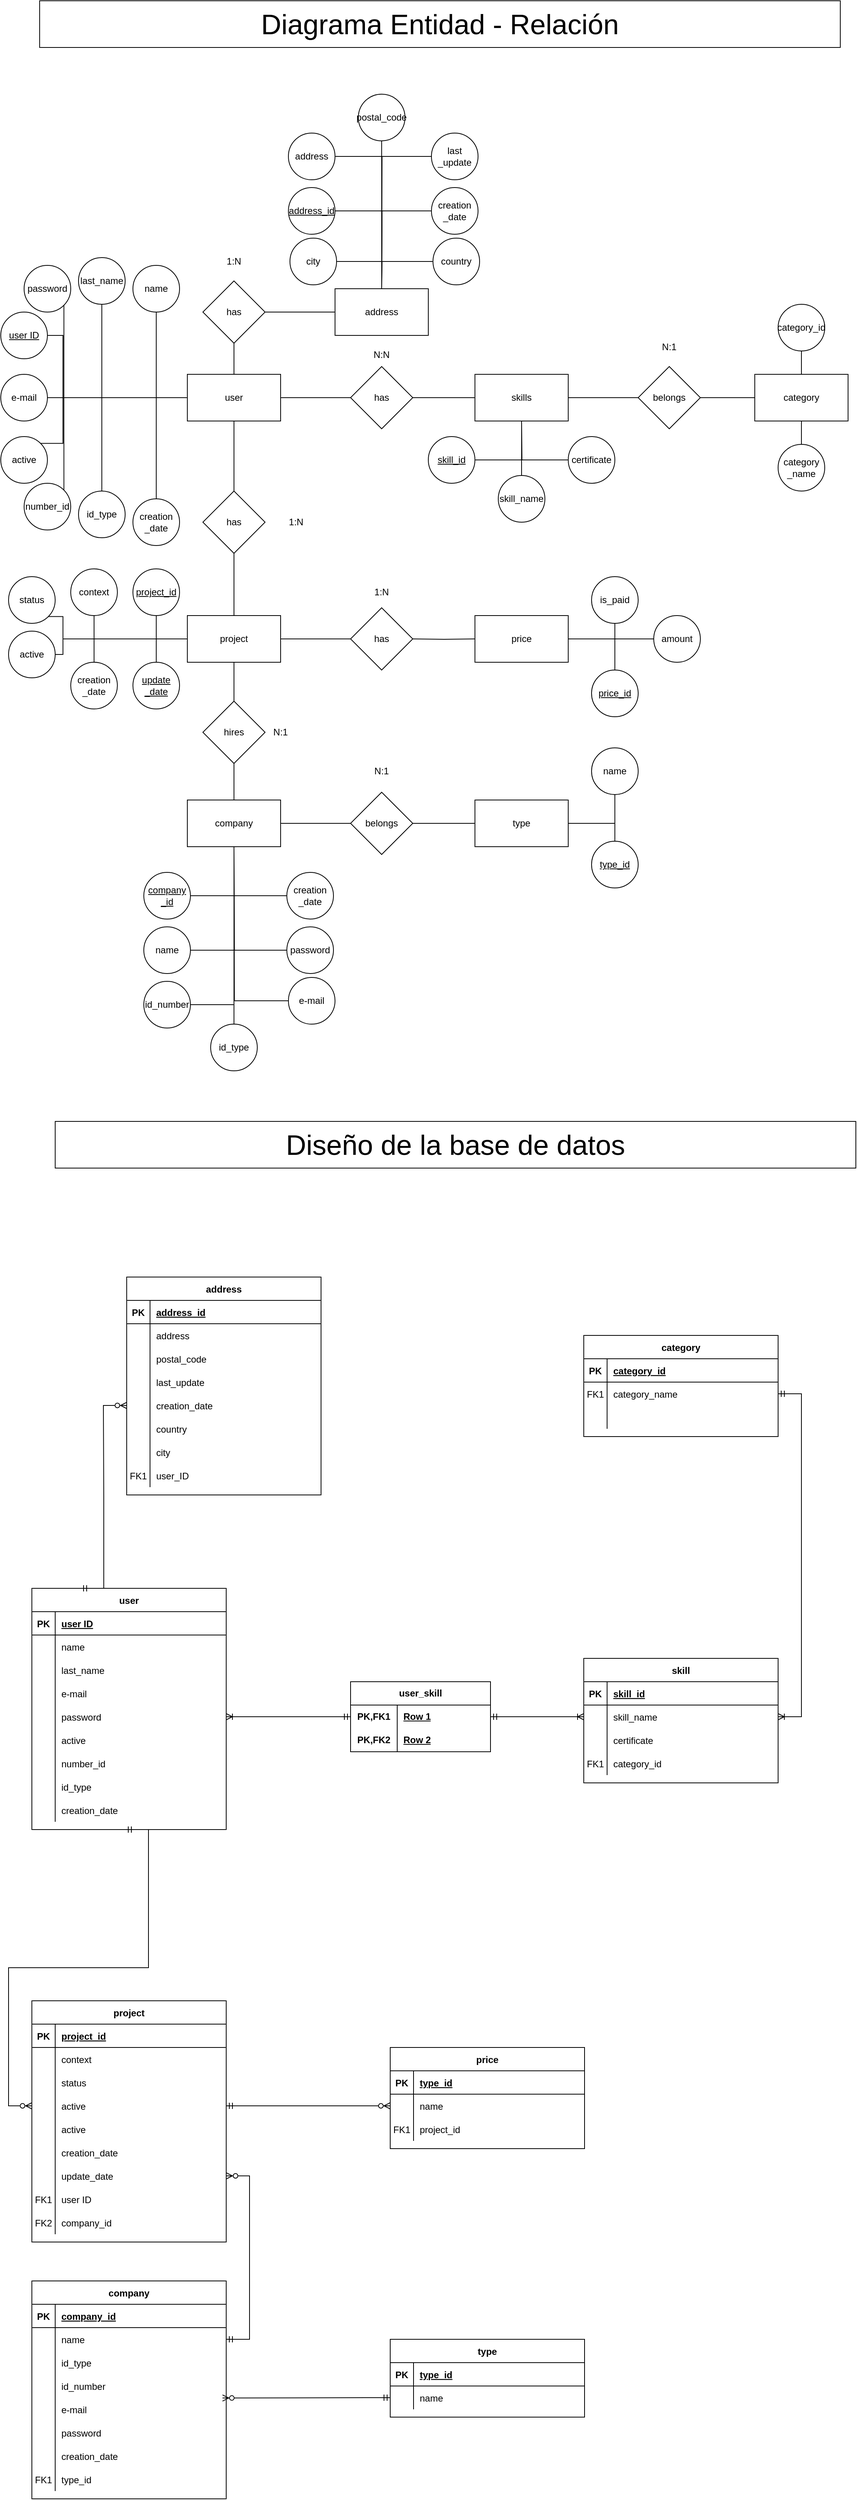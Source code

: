 <mxfile version="22.0.0" type="google">
  <diagram id="R2lEEEUBdFMjLlhIrx00" name="Page-1">
    <mxGraphModel grid="1" page="1" gridSize="10" guides="1" tooltips="1" connect="1" arrows="1" fold="1" pageScale="1" pageWidth="1169" pageHeight="1654" math="0" shadow="0" extFonts="Permanent Marker^https://fonts.googleapis.com/css?family=Permanent+Marker">
      <root>
        <mxCell id="0" />
        <mxCell id="1" parent="0" />
        <mxCell id="C-vyLk0tnHw3VtMMgP7b-13" value="skill" style="shape=table;startSize=30;container=1;collapsible=1;childLayout=tableLayout;fixedRows=1;rowLines=0;fontStyle=1;align=center;resizeLast=1;" vertex="1" parent="1">
          <mxGeometry x="790" y="2170" width="250" height="160" as="geometry" />
        </mxCell>
        <mxCell id="C-vyLk0tnHw3VtMMgP7b-14" value="" style="shape=partialRectangle;collapsible=0;dropTarget=0;pointerEvents=0;fillColor=none;points=[[0,0.5],[1,0.5]];portConstraint=eastwest;top=0;left=0;right=0;bottom=1;" vertex="1" parent="C-vyLk0tnHw3VtMMgP7b-13">
          <mxGeometry y="30" width="250" height="30" as="geometry" />
        </mxCell>
        <mxCell id="C-vyLk0tnHw3VtMMgP7b-15" value="PK" style="shape=partialRectangle;overflow=hidden;connectable=0;fillColor=none;top=0;left=0;bottom=0;right=0;fontStyle=1;" vertex="1" parent="C-vyLk0tnHw3VtMMgP7b-14">
          <mxGeometry width="30" height="30" as="geometry">
            <mxRectangle width="30" height="30" as="alternateBounds" />
          </mxGeometry>
        </mxCell>
        <mxCell id="C-vyLk0tnHw3VtMMgP7b-16" value="skill_id" style="shape=partialRectangle;overflow=hidden;connectable=0;fillColor=none;top=0;left=0;bottom=0;right=0;align=left;spacingLeft=6;fontStyle=5;" vertex="1" parent="C-vyLk0tnHw3VtMMgP7b-14">
          <mxGeometry x="30" width="220" height="30" as="geometry">
            <mxRectangle width="220" height="30" as="alternateBounds" />
          </mxGeometry>
        </mxCell>
        <mxCell id="C-vyLk0tnHw3VtMMgP7b-17" value="" style="shape=partialRectangle;collapsible=0;dropTarget=0;pointerEvents=0;fillColor=none;points=[[0,0.5],[1,0.5]];portConstraint=eastwest;top=0;left=0;right=0;bottom=0;" vertex="1" parent="C-vyLk0tnHw3VtMMgP7b-13">
          <mxGeometry y="60" width="250" height="30" as="geometry" />
        </mxCell>
        <mxCell id="C-vyLk0tnHw3VtMMgP7b-18" value="" style="shape=partialRectangle;overflow=hidden;connectable=0;fillColor=none;top=0;left=0;bottom=0;right=0;" vertex="1" parent="C-vyLk0tnHw3VtMMgP7b-17">
          <mxGeometry width="30" height="30" as="geometry">
            <mxRectangle width="30" height="30" as="alternateBounds" />
          </mxGeometry>
        </mxCell>
        <mxCell id="C-vyLk0tnHw3VtMMgP7b-19" value="skill_name" style="shape=partialRectangle;overflow=hidden;connectable=0;fillColor=none;top=0;left=0;bottom=0;right=0;align=left;spacingLeft=6;" vertex="1" parent="C-vyLk0tnHw3VtMMgP7b-17">
          <mxGeometry x="30" width="220" height="30" as="geometry">
            <mxRectangle width="220" height="30" as="alternateBounds" />
          </mxGeometry>
        </mxCell>
        <mxCell id="C-vyLk0tnHw3VtMMgP7b-20" value="" style="shape=partialRectangle;collapsible=0;dropTarget=0;pointerEvents=0;fillColor=none;points=[[0,0.5],[1,0.5]];portConstraint=eastwest;top=0;left=0;right=0;bottom=0;" vertex="1" parent="C-vyLk0tnHw3VtMMgP7b-13">
          <mxGeometry y="90" width="250" height="30" as="geometry" />
        </mxCell>
        <mxCell id="C-vyLk0tnHw3VtMMgP7b-21" value="" style="shape=partialRectangle;overflow=hidden;connectable=0;fillColor=none;top=0;left=0;bottom=0;right=0;" vertex="1" parent="C-vyLk0tnHw3VtMMgP7b-20">
          <mxGeometry width="30" height="30" as="geometry">
            <mxRectangle width="30" height="30" as="alternateBounds" />
          </mxGeometry>
        </mxCell>
        <mxCell id="C-vyLk0tnHw3VtMMgP7b-22" value="certificate" style="shape=partialRectangle;overflow=hidden;connectable=0;fillColor=none;top=0;left=0;bottom=0;right=0;align=left;spacingLeft=6;" vertex="1" parent="C-vyLk0tnHw3VtMMgP7b-20">
          <mxGeometry x="30" width="220" height="30" as="geometry">
            <mxRectangle width="220" height="30" as="alternateBounds" />
          </mxGeometry>
        </mxCell>
        <mxCell id="XCaWAwV8tlhyiT_NK1ou-386" style="shape=partialRectangle;collapsible=0;dropTarget=0;pointerEvents=0;fillColor=none;points=[[0,0.5],[1,0.5]];portConstraint=eastwest;top=0;left=0;right=0;bottom=0;" vertex="1" parent="C-vyLk0tnHw3VtMMgP7b-13">
          <mxGeometry y="120" width="250" height="30" as="geometry" />
        </mxCell>
        <mxCell id="XCaWAwV8tlhyiT_NK1ou-387" value="FK1" style="shape=partialRectangle;overflow=hidden;connectable=0;fillColor=none;top=0;left=0;bottom=0;right=0;" vertex="1" parent="XCaWAwV8tlhyiT_NK1ou-386">
          <mxGeometry width="30" height="30" as="geometry">
            <mxRectangle width="30" height="30" as="alternateBounds" />
          </mxGeometry>
        </mxCell>
        <mxCell id="XCaWAwV8tlhyiT_NK1ou-388" value="category_id" style="shape=partialRectangle;overflow=hidden;connectable=0;fillColor=none;top=0;left=0;bottom=0;right=0;align=left;spacingLeft=6;" vertex="1" parent="XCaWAwV8tlhyiT_NK1ou-386">
          <mxGeometry x="30" width="220" height="30" as="geometry">
            <mxRectangle width="220" height="30" as="alternateBounds" />
          </mxGeometry>
        </mxCell>
        <mxCell id="C-vyLk0tnHw3VtMMgP7b-23" value="address" style="shape=table;startSize=30;container=1;collapsible=1;childLayout=tableLayout;fixedRows=1;rowLines=0;fontStyle=1;align=center;resizeLast=1;" vertex="1" parent="1">
          <mxGeometry x="202" y="1680" width="250" height="280" as="geometry" />
        </mxCell>
        <mxCell id="C-vyLk0tnHw3VtMMgP7b-24" value="" style="shape=partialRectangle;collapsible=0;dropTarget=0;pointerEvents=0;fillColor=none;points=[[0,0.5],[1,0.5]];portConstraint=eastwest;top=0;left=0;right=0;bottom=1;" vertex="1" parent="C-vyLk0tnHw3VtMMgP7b-23">
          <mxGeometry y="30" width="250" height="30" as="geometry" />
        </mxCell>
        <mxCell id="C-vyLk0tnHw3VtMMgP7b-25" value="PK" style="shape=partialRectangle;overflow=hidden;connectable=0;fillColor=none;top=0;left=0;bottom=0;right=0;fontStyle=1;" vertex="1" parent="C-vyLk0tnHw3VtMMgP7b-24">
          <mxGeometry width="30" height="30" as="geometry">
            <mxRectangle width="30" height="30" as="alternateBounds" />
          </mxGeometry>
        </mxCell>
        <mxCell id="C-vyLk0tnHw3VtMMgP7b-26" value="address_id" style="shape=partialRectangle;overflow=hidden;connectable=0;fillColor=none;top=0;left=0;bottom=0;right=0;align=left;spacingLeft=6;fontStyle=5;" vertex="1" parent="C-vyLk0tnHw3VtMMgP7b-24">
          <mxGeometry x="30" width="220" height="30" as="geometry">
            <mxRectangle width="220" height="30" as="alternateBounds" />
          </mxGeometry>
        </mxCell>
        <mxCell id="C-vyLk0tnHw3VtMMgP7b-27" value="" style="shape=partialRectangle;collapsible=0;dropTarget=0;pointerEvents=0;fillColor=none;points=[[0,0.5],[1,0.5]];portConstraint=eastwest;top=0;left=0;right=0;bottom=0;" vertex="1" parent="C-vyLk0tnHw3VtMMgP7b-23">
          <mxGeometry y="60" width="250" height="30" as="geometry" />
        </mxCell>
        <mxCell id="C-vyLk0tnHw3VtMMgP7b-28" value="" style="shape=partialRectangle;overflow=hidden;connectable=0;fillColor=none;top=0;left=0;bottom=0;right=0;" vertex="1" parent="C-vyLk0tnHw3VtMMgP7b-27">
          <mxGeometry width="30" height="30" as="geometry">
            <mxRectangle width="30" height="30" as="alternateBounds" />
          </mxGeometry>
        </mxCell>
        <mxCell id="C-vyLk0tnHw3VtMMgP7b-29" value="address" style="shape=partialRectangle;overflow=hidden;connectable=0;fillColor=none;top=0;left=0;bottom=0;right=0;align=left;spacingLeft=6;" vertex="1" parent="C-vyLk0tnHw3VtMMgP7b-27">
          <mxGeometry x="30" width="220" height="30" as="geometry">
            <mxRectangle width="220" height="30" as="alternateBounds" />
          </mxGeometry>
        </mxCell>
        <mxCell id="XCaWAwV8tlhyiT_NK1ou-287" style="shape=partialRectangle;collapsible=0;dropTarget=0;pointerEvents=0;fillColor=none;points=[[0,0.5],[1,0.5]];portConstraint=eastwest;top=0;left=0;right=0;bottom=0;" vertex="1" parent="C-vyLk0tnHw3VtMMgP7b-23">
          <mxGeometry y="90" width="250" height="30" as="geometry" />
        </mxCell>
        <mxCell id="XCaWAwV8tlhyiT_NK1ou-288" style="shape=partialRectangle;overflow=hidden;connectable=0;fillColor=none;top=0;left=0;bottom=0;right=0;" vertex="1" parent="XCaWAwV8tlhyiT_NK1ou-287">
          <mxGeometry width="30" height="30" as="geometry">
            <mxRectangle width="30" height="30" as="alternateBounds" />
          </mxGeometry>
        </mxCell>
        <mxCell id="XCaWAwV8tlhyiT_NK1ou-289" value="postal_code" style="shape=partialRectangle;overflow=hidden;connectable=0;fillColor=none;top=0;left=0;bottom=0;right=0;align=left;spacingLeft=6;" vertex="1" parent="XCaWAwV8tlhyiT_NK1ou-287">
          <mxGeometry x="30" width="220" height="30" as="geometry">
            <mxRectangle width="220" height="30" as="alternateBounds" />
          </mxGeometry>
        </mxCell>
        <mxCell id="XCaWAwV8tlhyiT_NK1ou-290" style="shape=partialRectangle;collapsible=0;dropTarget=0;pointerEvents=0;fillColor=none;points=[[0,0.5],[1,0.5]];portConstraint=eastwest;top=0;left=0;right=0;bottom=0;" vertex="1" parent="C-vyLk0tnHw3VtMMgP7b-23">
          <mxGeometry y="120" width="250" height="30" as="geometry" />
        </mxCell>
        <mxCell id="XCaWAwV8tlhyiT_NK1ou-291" style="shape=partialRectangle;overflow=hidden;connectable=0;fillColor=none;top=0;left=0;bottom=0;right=0;" vertex="1" parent="XCaWAwV8tlhyiT_NK1ou-290">
          <mxGeometry width="30" height="30" as="geometry">
            <mxRectangle width="30" height="30" as="alternateBounds" />
          </mxGeometry>
        </mxCell>
        <mxCell id="XCaWAwV8tlhyiT_NK1ou-292" value="last_update" style="shape=partialRectangle;overflow=hidden;connectable=0;fillColor=none;top=0;left=0;bottom=0;right=0;align=left;spacingLeft=6;" vertex="1" parent="XCaWAwV8tlhyiT_NK1ou-290">
          <mxGeometry x="30" width="220" height="30" as="geometry">
            <mxRectangle width="220" height="30" as="alternateBounds" />
          </mxGeometry>
        </mxCell>
        <mxCell id="XCaWAwV8tlhyiT_NK1ou-293" style="shape=partialRectangle;collapsible=0;dropTarget=0;pointerEvents=0;fillColor=none;points=[[0,0.5],[1,0.5]];portConstraint=eastwest;top=0;left=0;right=0;bottom=0;" vertex="1" parent="C-vyLk0tnHw3VtMMgP7b-23">
          <mxGeometry y="150" width="250" height="30" as="geometry" />
        </mxCell>
        <mxCell id="XCaWAwV8tlhyiT_NK1ou-294" style="shape=partialRectangle;overflow=hidden;connectable=0;fillColor=none;top=0;left=0;bottom=0;right=0;" vertex="1" parent="XCaWAwV8tlhyiT_NK1ou-293">
          <mxGeometry width="30" height="30" as="geometry">
            <mxRectangle width="30" height="30" as="alternateBounds" />
          </mxGeometry>
        </mxCell>
        <mxCell id="XCaWAwV8tlhyiT_NK1ou-295" value="creation_date" style="shape=partialRectangle;overflow=hidden;connectable=0;fillColor=none;top=0;left=0;bottom=0;right=0;align=left;spacingLeft=6;" vertex="1" parent="XCaWAwV8tlhyiT_NK1ou-293">
          <mxGeometry x="30" width="220" height="30" as="geometry">
            <mxRectangle width="220" height="30" as="alternateBounds" />
          </mxGeometry>
        </mxCell>
        <mxCell id="XCaWAwV8tlhyiT_NK1ou-296" style="shape=partialRectangle;collapsible=0;dropTarget=0;pointerEvents=0;fillColor=none;points=[[0,0.5],[1,0.5]];portConstraint=eastwest;top=0;left=0;right=0;bottom=0;" vertex="1" parent="C-vyLk0tnHw3VtMMgP7b-23">
          <mxGeometry y="180" width="250" height="30" as="geometry" />
        </mxCell>
        <mxCell id="XCaWAwV8tlhyiT_NK1ou-297" style="shape=partialRectangle;overflow=hidden;connectable=0;fillColor=none;top=0;left=0;bottom=0;right=0;" vertex="1" parent="XCaWAwV8tlhyiT_NK1ou-296">
          <mxGeometry width="30" height="30" as="geometry">
            <mxRectangle width="30" height="30" as="alternateBounds" />
          </mxGeometry>
        </mxCell>
        <mxCell id="XCaWAwV8tlhyiT_NK1ou-298" value="country" style="shape=partialRectangle;overflow=hidden;connectable=0;fillColor=none;top=0;left=0;bottom=0;right=0;align=left;spacingLeft=6;" vertex="1" parent="XCaWAwV8tlhyiT_NK1ou-296">
          <mxGeometry x="30" width="220" height="30" as="geometry">
            <mxRectangle width="220" height="30" as="alternateBounds" />
          </mxGeometry>
        </mxCell>
        <mxCell id="XCaWAwV8tlhyiT_NK1ou-299" style="shape=partialRectangle;collapsible=0;dropTarget=0;pointerEvents=0;fillColor=none;points=[[0,0.5],[1,0.5]];portConstraint=eastwest;top=0;left=0;right=0;bottom=0;" vertex="1" parent="C-vyLk0tnHw3VtMMgP7b-23">
          <mxGeometry y="210" width="250" height="30" as="geometry" />
        </mxCell>
        <mxCell id="XCaWAwV8tlhyiT_NK1ou-300" style="shape=partialRectangle;overflow=hidden;connectable=0;fillColor=none;top=0;left=0;bottom=0;right=0;" vertex="1" parent="XCaWAwV8tlhyiT_NK1ou-299">
          <mxGeometry width="30" height="30" as="geometry">
            <mxRectangle width="30" height="30" as="alternateBounds" />
          </mxGeometry>
        </mxCell>
        <mxCell id="XCaWAwV8tlhyiT_NK1ou-301" value="city" style="shape=partialRectangle;overflow=hidden;connectable=0;fillColor=none;top=0;left=0;bottom=0;right=0;align=left;spacingLeft=6;" vertex="1" parent="XCaWAwV8tlhyiT_NK1ou-299">
          <mxGeometry x="30" width="220" height="30" as="geometry">
            <mxRectangle width="220" height="30" as="alternateBounds" />
          </mxGeometry>
        </mxCell>
        <mxCell id="XCaWAwV8tlhyiT_NK1ou-366" style="shape=partialRectangle;collapsible=0;dropTarget=0;pointerEvents=0;fillColor=none;points=[[0,0.5],[1,0.5]];portConstraint=eastwest;top=0;left=0;right=0;bottom=0;" vertex="1" parent="C-vyLk0tnHw3VtMMgP7b-23">
          <mxGeometry y="240" width="250" height="30" as="geometry" />
        </mxCell>
        <mxCell id="XCaWAwV8tlhyiT_NK1ou-367" value="FK1" style="shape=partialRectangle;overflow=hidden;connectable=0;fillColor=none;top=0;left=0;bottom=0;right=0;" vertex="1" parent="XCaWAwV8tlhyiT_NK1ou-366">
          <mxGeometry width="30" height="30" as="geometry">
            <mxRectangle width="30" height="30" as="alternateBounds" />
          </mxGeometry>
        </mxCell>
        <mxCell id="XCaWAwV8tlhyiT_NK1ou-368" value="user_ID" style="shape=partialRectangle;overflow=hidden;connectable=0;fillColor=none;top=0;left=0;bottom=0;right=0;align=left;spacingLeft=6;" vertex="1" parent="XCaWAwV8tlhyiT_NK1ou-366">
          <mxGeometry x="30" width="220" height="30" as="geometry">
            <mxRectangle width="220" height="30" as="alternateBounds" />
          </mxGeometry>
        </mxCell>
        <mxCell id="XCaWAwV8tlhyiT_NK1ou-50" value="" style="edgeStyle=orthogonalEdgeStyle;rounded=0;orthogonalLoop=1;jettySize=auto;html=1;endArrow=none;endFill=0;" edge="1" parent="1" source="XCaWAwV8tlhyiT_NK1ou-1" target="XCaWAwV8tlhyiT_NK1ou-40">
          <mxGeometry relative="1" as="geometry" />
        </mxCell>
        <mxCell id="XCaWAwV8tlhyiT_NK1ou-54" value="" style="edgeStyle=orthogonalEdgeStyle;rounded=0;orthogonalLoop=1;jettySize=auto;html=1;endArrow=none;endFill=0;" edge="1" parent="1" source="XCaWAwV8tlhyiT_NK1ou-1" target="XCaWAwV8tlhyiT_NK1ou-42">
          <mxGeometry relative="1" as="geometry" />
        </mxCell>
        <mxCell id="XCaWAwV8tlhyiT_NK1ou-1" value="user" style="rounded=0;whiteSpace=wrap;html=1;" vertex="1" parent="1">
          <mxGeometry x="280" y="520" width="120" height="60" as="geometry" />
        </mxCell>
        <mxCell id="XCaWAwV8tlhyiT_NK1ou-52" value="" style="edgeStyle=orthogonalEdgeStyle;rounded=0;orthogonalLoop=1;jettySize=auto;html=1;endArrow=none;endFill=0;" edge="1" parent="1" source="XCaWAwV8tlhyiT_NK1ou-2" target="XCaWAwV8tlhyiT_NK1ou-41">
          <mxGeometry relative="1" as="geometry" />
        </mxCell>
        <mxCell id="XCaWAwV8tlhyiT_NK1ou-2" value="skills" style="rounded=0;whiteSpace=wrap;html=1;" vertex="1" parent="1">
          <mxGeometry x="650" y="520" width="120" height="60" as="geometry" />
        </mxCell>
        <mxCell id="XCaWAwV8tlhyiT_NK1ou-189" value="" style="edgeStyle=orthogonalEdgeStyle;rounded=0;orthogonalLoop=1;jettySize=auto;html=1;endArrow=none;endFill=0;" edge="1" parent="1" source="XCaWAwV8tlhyiT_NK1ou-3" target="XCaWAwV8tlhyiT_NK1ou-185">
          <mxGeometry relative="1" as="geometry" />
        </mxCell>
        <mxCell id="XCaWAwV8tlhyiT_NK1ou-3" value="category" style="rounded=0;whiteSpace=wrap;html=1;" vertex="1" parent="1">
          <mxGeometry x="1010" y="520" width="120" height="60" as="geometry" />
        </mxCell>
        <mxCell id="XCaWAwV8tlhyiT_NK1ou-56" value="" style="edgeStyle=orthogonalEdgeStyle;rounded=0;orthogonalLoop=1;jettySize=auto;html=1;endArrow=none;endFill=0;" edge="1" parent="1" source="XCaWAwV8tlhyiT_NK1ou-4">
          <mxGeometry relative="1" as="geometry">
            <mxPoint x="490" y="860" as="targetPoint" />
          </mxGeometry>
        </mxCell>
        <mxCell id="XCaWAwV8tlhyiT_NK1ou-58" value="" style="edgeStyle=orthogonalEdgeStyle;rounded=0;orthogonalLoop=1;jettySize=auto;html=1;endArrow=none;endFill=0;" edge="1" parent="1" source="XCaWAwV8tlhyiT_NK1ou-4" target="XCaWAwV8tlhyiT_NK1ou-45">
          <mxGeometry relative="1" as="geometry" />
        </mxCell>
        <mxCell id="XCaWAwV8tlhyiT_NK1ou-4" value="project" style="rounded=0;whiteSpace=wrap;html=1;" vertex="1" parent="1">
          <mxGeometry x="280" y="830" width="120" height="60" as="geometry" />
        </mxCell>
        <mxCell id="XCaWAwV8tlhyiT_NK1ou-60" value="" style="edgeStyle=orthogonalEdgeStyle;rounded=0;orthogonalLoop=1;jettySize=auto;html=1;endArrow=none;endFill=0;" edge="1" parent="1" source="XCaWAwV8tlhyiT_NK1ou-5" target="XCaWAwV8tlhyiT_NK1ou-47">
          <mxGeometry relative="1" as="geometry" />
        </mxCell>
        <mxCell id="XCaWAwV8tlhyiT_NK1ou-5" value="company" style="rounded=0;whiteSpace=wrap;html=1;" vertex="1" parent="1">
          <mxGeometry x="280" y="1067" width="120" height="60" as="geometry" />
        </mxCell>
        <mxCell id="XCaWAwV8tlhyiT_NK1ou-8" value="user" style="shape=table;startSize=30;container=1;collapsible=1;childLayout=tableLayout;fixedRows=1;rowLines=0;fontStyle=1;align=center;resizeLast=1;" vertex="1" parent="1">
          <mxGeometry x="80" y="2080" width="250" height="310" as="geometry" />
        </mxCell>
        <mxCell id="XCaWAwV8tlhyiT_NK1ou-9" value="" style="shape=partialRectangle;collapsible=0;dropTarget=0;pointerEvents=0;fillColor=none;points=[[0,0.5],[1,0.5]];portConstraint=eastwest;top=0;left=0;right=0;bottom=1;" vertex="1" parent="XCaWAwV8tlhyiT_NK1ou-8">
          <mxGeometry y="30" width="250" height="30" as="geometry" />
        </mxCell>
        <mxCell id="XCaWAwV8tlhyiT_NK1ou-10" value="PK" style="shape=partialRectangle;overflow=hidden;connectable=0;fillColor=none;top=0;left=0;bottom=0;right=0;fontStyle=1;" vertex="1" parent="XCaWAwV8tlhyiT_NK1ou-9">
          <mxGeometry width="30" height="30" as="geometry">
            <mxRectangle width="30" height="30" as="alternateBounds" />
          </mxGeometry>
        </mxCell>
        <mxCell id="XCaWAwV8tlhyiT_NK1ou-11" value="user ID" style="shape=partialRectangle;overflow=hidden;connectable=0;fillColor=none;top=0;left=0;bottom=0;right=0;align=left;spacingLeft=6;fontStyle=5;" vertex="1" parent="XCaWAwV8tlhyiT_NK1ou-9">
          <mxGeometry x="30" width="220" height="30" as="geometry">
            <mxRectangle width="220" height="30" as="alternateBounds" />
          </mxGeometry>
        </mxCell>
        <mxCell id="XCaWAwV8tlhyiT_NK1ou-12" value="" style="shape=partialRectangle;collapsible=0;dropTarget=0;pointerEvents=0;fillColor=none;points=[[0,0.5],[1,0.5]];portConstraint=eastwest;top=0;left=0;right=0;bottom=0;" vertex="1" parent="XCaWAwV8tlhyiT_NK1ou-8">
          <mxGeometry y="60" width="250" height="30" as="geometry" />
        </mxCell>
        <mxCell id="XCaWAwV8tlhyiT_NK1ou-13" value="" style="shape=partialRectangle;overflow=hidden;connectable=0;fillColor=none;top=0;left=0;bottom=0;right=0;" vertex="1" parent="XCaWAwV8tlhyiT_NK1ou-12">
          <mxGeometry width="30" height="30" as="geometry">
            <mxRectangle width="30" height="30" as="alternateBounds" />
          </mxGeometry>
        </mxCell>
        <mxCell id="XCaWAwV8tlhyiT_NK1ou-14" value="name" style="shape=partialRectangle;overflow=hidden;connectable=0;fillColor=none;top=0;left=0;bottom=0;right=0;align=left;spacingLeft=6;" vertex="1" parent="XCaWAwV8tlhyiT_NK1ou-12">
          <mxGeometry x="30" width="220" height="30" as="geometry">
            <mxRectangle width="220" height="30" as="alternateBounds" />
          </mxGeometry>
        </mxCell>
        <mxCell id="XCaWAwV8tlhyiT_NK1ou-335" style="shape=partialRectangle;collapsible=0;dropTarget=0;pointerEvents=0;fillColor=none;points=[[0,0.5],[1,0.5]];portConstraint=eastwest;top=0;left=0;right=0;bottom=0;" vertex="1" parent="XCaWAwV8tlhyiT_NK1ou-8">
          <mxGeometry y="90" width="250" height="30" as="geometry" />
        </mxCell>
        <mxCell id="XCaWAwV8tlhyiT_NK1ou-336" style="shape=partialRectangle;overflow=hidden;connectable=0;fillColor=none;top=0;left=0;bottom=0;right=0;" vertex="1" parent="XCaWAwV8tlhyiT_NK1ou-335">
          <mxGeometry width="30" height="30" as="geometry">
            <mxRectangle width="30" height="30" as="alternateBounds" />
          </mxGeometry>
        </mxCell>
        <mxCell id="XCaWAwV8tlhyiT_NK1ou-337" value="last_name" style="shape=partialRectangle;overflow=hidden;connectable=0;fillColor=none;top=0;left=0;bottom=0;right=0;align=left;spacingLeft=6;" vertex="1" parent="XCaWAwV8tlhyiT_NK1ou-335">
          <mxGeometry x="30" width="220" height="30" as="geometry">
            <mxRectangle width="220" height="30" as="alternateBounds" />
          </mxGeometry>
        </mxCell>
        <mxCell id="XCaWAwV8tlhyiT_NK1ou-332" style="shape=partialRectangle;collapsible=0;dropTarget=0;pointerEvents=0;fillColor=none;points=[[0,0.5],[1,0.5]];portConstraint=eastwest;top=0;left=0;right=0;bottom=0;" vertex="1" parent="XCaWAwV8tlhyiT_NK1ou-8">
          <mxGeometry y="120" width="250" height="30" as="geometry" />
        </mxCell>
        <mxCell id="XCaWAwV8tlhyiT_NK1ou-333" style="shape=partialRectangle;overflow=hidden;connectable=0;fillColor=none;top=0;left=0;bottom=0;right=0;" vertex="1" parent="XCaWAwV8tlhyiT_NK1ou-332">
          <mxGeometry width="30" height="30" as="geometry">
            <mxRectangle width="30" height="30" as="alternateBounds" />
          </mxGeometry>
        </mxCell>
        <mxCell id="XCaWAwV8tlhyiT_NK1ou-334" value="e-mail" style="shape=partialRectangle;overflow=hidden;connectable=0;fillColor=none;top=0;left=0;bottom=0;right=0;align=left;spacingLeft=6;" vertex="1" parent="XCaWAwV8tlhyiT_NK1ou-332">
          <mxGeometry x="30" width="220" height="30" as="geometry">
            <mxRectangle width="220" height="30" as="alternateBounds" />
          </mxGeometry>
        </mxCell>
        <mxCell id="XCaWAwV8tlhyiT_NK1ou-329" style="shape=partialRectangle;collapsible=0;dropTarget=0;pointerEvents=0;fillColor=none;points=[[0,0.5],[1,0.5]];portConstraint=eastwest;top=0;left=0;right=0;bottom=0;" vertex="1" parent="XCaWAwV8tlhyiT_NK1ou-8">
          <mxGeometry y="150" width="250" height="30" as="geometry" />
        </mxCell>
        <mxCell id="XCaWAwV8tlhyiT_NK1ou-330" style="shape=partialRectangle;overflow=hidden;connectable=0;fillColor=none;top=0;left=0;bottom=0;right=0;" vertex="1" parent="XCaWAwV8tlhyiT_NK1ou-329">
          <mxGeometry width="30" height="30" as="geometry">
            <mxRectangle width="30" height="30" as="alternateBounds" />
          </mxGeometry>
        </mxCell>
        <mxCell id="XCaWAwV8tlhyiT_NK1ou-331" value="password" style="shape=partialRectangle;overflow=hidden;connectable=0;fillColor=none;top=0;left=0;bottom=0;right=0;align=left;spacingLeft=6;" vertex="1" parent="XCaWAwV8tlhyiT_NK1ou-329">
          <mxGeometry x="30" width="220" height="30" as="geometry">
            <mxRectangle width="220" height="30" as="alternateBounds" />
          </mxGeometry>
        </mxCell>
        <mxCell id="XCaWAwV8tlhyiT_NK1ou-326" style="shape=partialRectangle;collapsible=0;dropTarget=0;pointerEvents=0;fillColor=none;points=[[0,0.5],[1,0.5]];portConstraint=eastwest;top=0;left=0;right=0;bottom=0;" vertex="1" parent="XCaWAwV8tlhyiT_NK1ou-8">
          <mxGeometry y="180" width="250" height="30" as="geometry" />
        </mxCell>
        <mxCell id="XCaWAwV8tlhyiT_NK1ou-327" style="shape=partialRectangle;overflow=hidden;connectable=0;fillColor=none;top=0;left=0;bottom=0;right=0;" vertex="1" parent="XCaWAwV8tlhyiT_NK1ou-326">
          <mxGeometry width="30" height="30" as="geometry">
            <mxRectangle width="30" height="30" as="alternateBounds" />
          </mxGeometry>
        </mxCell>
        <mxCell id="XCaWAwV8tlhyiT_NK1ou-328" value="active" style="shape=partialRectangle;overflow=hidden;connectable=0;fillColor=none;top=0;left=0;bottom=0;right=0;align=left;spacingLeft=6;" vertex="1" parent="XCaWAwV8tlhyiT_NK1ou-326">
          <mxGeometry x="30" width="220" height="30" as="geometry">
            <mxRectangle width="220" height="30" as="alternateBounds" />
          </mxGeometry>
        </mxCell>
        <mxCell id="XCaWAwV8tlhyiT_NK1ou-323" style="shape=partialRectangle;collapsible=0;dropTarget=0;pointerEvents=0;fillColor=none;points=[[0,0.5],[1,0.5]];portConstraint=eastwest;top=0;left=0;right=0;bottom=0;" vertex="1" parent="XCaWAwV8tlhyiT_NK1ou-8">
          <mxGeometry y="210" width="250" height="30" as="geometry" />
        </mxCell>
        <mxCell id="XCaWAwV8tlhyiT_NK1ou-324" style="shape=partialRectangle;overflow=hidden;connectable=0;fillColor=none;top=0;left=0;bottom=0;right=0;" vertex="1" parent="XCaWAwV8tlhyiT_NK1ou-323">
          <mxGeometry width="30" height="30" as="geometry">
            <mxRectangle width="30" height="30" as="alternateBounds" />
          </mxGeometry>
        </mxCell>
        <mxCell id="XCaWAwV8tlhyiT_NK1ou-325" value="number_id" style="shape=partialRectangle;overflow=hidden;connectable=0;fillColor=none;top=0;left=0;bottom=0;right=0;align=left;spacingLeft=6;" vertex="1" parent="XCaWAwV8tlhyiT_NK1ou-323">
          <mxGeometry x="30" width="220" height="30" as="geometry">
            <mxRectangle width="220" height="30" as="alternateBounds" />
          </mxGeometry>
        </mxCell>
        <mxCell id="XCaWAwV8tlhyiT_NK1ou-320" style="shape=partialRectangle;collapsible=0;dropTarget=0;pointerEvents=0;fillColor=none;points=[[0,0.5],[1,0.5]];portConstraint=eastwest;top=0;left=0;right=0;bottom=0;" vertex="1" parent="XCaWAwV8tlhyiT_NK1ou-8">
          <mxGeometry y="240" width="250" height="30" as="geometry" />
        </mxCell>
        <mxCell id="XCaWAwV8tlhyiT_NK1ou-321" style="shape=partialRectangle;overflow=hidden;connectable=0;fillColor=none;top=0;left=0;bottom=0;right=0;" vertex="1" parent="XCaWAwV8tlhyiT_NK1ou-320">
          <mxGeometry width="30" height="30" as="geometry">
            <mxRectangle width="30" height="30" as="alternateBounds" />
          </mxGeometry>
        </mxCell>
        <mxCell id="XCaWAwV8tlhyiT_NK1ou-322" value="id_type" style="shape=partialRectangle;overflow=hidden;connectable=0;fillColor=none;top=0;left=0;bottom=0;right=0;align=left;spacingLeft=6;" vertex="1" parent="XCaWAwV8tlhyiT_NK1ou-320">
          <mxGeometry x="30" width="220" height="30" as="geometry">
            <mxRectangle width="220" height="30" as="alternateBounds" />
          </mxGeometry>
        </mxCell>
        <mxCell id="XCaWAwV8tlhyiT_NK1ou-317" style="shape=partialRectangle;collapsible=0;dropTarget=0;pointerEvents=0;fillColor=none;points=[[0,0.5],[1,0.5]];portConstraint=eastwest;top=0;left=0;right=0;bottom=0;" vertex="1" parent="XCaWAwV8tlhyiT_NK1ou-8">
          <mxGeometry y="270" width="250" height="30" as="geometry" />
        </mxCell>
        <mxCell id="XCaWAwV8tlhyiT_NK1ou-318" style="shape=partialRectangle;overflow=hidden;connectable=0;fillColor=none;top=0;left=0;bottom=0;right=0;" vertex="1" parent="XCaWAwV8tlhyiT_NK1ou-317">
          <mxGeometry width="30" height="30" as="geometry">
            <mxRectangle width="30" height="30" as="alternateBounds" />
          </mxGeometry>
        </mxCell>
        <mxCell id="XCaWAwV8tlhyiT_NK1ou-319" value="creation_date" style="shape=partialRectangle;overflow=hidden;connectable=0;fillColor=none;top=0;left=0;bottom=0;right=0;align=left;spacingLeft=6;" vertex="1" parent="XCaWAwV8tlhyiT_NK1ou-317">
          <mxGeometry x="30" width="220" height="30" as="geometry">
            <mxRectangle width="220" height="30" as="alternateBounds" />
          </mxGeometry>
        </mxCell>
        <mxCell id="XCaWAwV8tlhyiT_NK1ou-25" value="price" style="rounded=0;whiteSpace=wrap;html=1;" vertex="1" parent="1">
          <mxGeometry x="650" y="830" width="120" height="60" as="geometry" />
        </mxCell>
        <mxCell id="XCaWAwV8tlhyiT_NK1ou-122" style="edgeStyle=orthogonalEdgeStyle;rounded=0;orthogonalLoop=1;jettySize=auto;html=1;endArrow=none;endFill=0;" edge="1" parent="1" source="XCaWAwV8tlhyiT_NK1ou-29" target="XCaWAwV8tlhyiT_NK1ou-44">
          <mxGeometry relative="1" as="geometry" />
        </mxCell>
        <mxCell id="XCaWAwV8tlhyiT_NK1ou-29" value="address" style="rounded=0;whiteSpace=wrap;html=1;" vertex="1" parent="1">
          <mxGeometry x="470" y="410" width="120" height="60" as="geometry" />
        </mxCell>
        <mxCell id="XCaWAwV8tlhyiT_NK1ou-30" value="type" style="rounded=0;whiteSpace=wrap;html=1;" vertex="1" parent="1">
          <mxGeometry x="650" y="1067" width="120" height="60" as="geometry" />
        </mxCell>
        <mxCell id="XCaWAwV8tlhyiT_NK1ou-51" value="" style="edgeStyle=orthogonalEdgeStyle;rounded=0;orthogonalLoop=1;jettySize=auto;html=1;endArrow=none;endFill=0;" edge="1" parent="1" source="XCaWAwV8tlhyiT_NK1ou-40" target="XCaWAwV8tlhyiT_NK1ou-2">
          <mxGeometry relative="1" as="geometry" />
        </mxCell>
        <mxCell id="XCaWAwV8tlhyiT_NK1ou-40" value="has" style="rhombus;whiteSpace=wrap;html=1;" vertex="1" parent="1">
          <mxGeometry x="490" y="510" width="80" height="80" as="geometry" />
        </mxCell>
        <mxCell id="XCaWAwV8tlhyiT_NK1ou-53" value="" style="edgeStyle=orthogonalEdgeStyle;rounded=0;orthogonalLoop=1;jettySize=auto;html=1;endArrow=none;endFill=0;" edge="1" parent="1" source="XCaWAwV8tlhyiT_NK1ou-41" target="XCaWAwV8tlhyiT_NK1ou-3">
          <mxGeometry relative="1" as="geometry" />
        </mxCell>
        <mxCell id="XCaWAwV8tlhyiT_NK1ou-41" value="belongs" style="rhombus;whiteSpace=wrap;html=1;" vertex="1" parent="1">
          <mxGeometry x="860" y="510" width="80" height="80" as="geometry" />
        </mxCell>
        <mxCell id="XCaWAwV8tlhyiT_NK1ou-55" value="" style="edgeStyle=orthogonalEdgeStyle;rounded=0;orthogonalLoop=1;jettySize=auto;html=1;endArrow=none;endFill=0;" edge="1" parent="1" source="XCaWAwV8tlhyiT_NK1ou-42" target="XCaWAwV8tlhyiT_NK1ou-4">
          <mxGeometry relative="1" as="geometry" />
        </mxCell>
        <mxCell id="XCaWAwV8tlhyiT_NK1ou-42" value="has" style="rhombus;whiteSpace=wrap;html=1;" vertex="1" parent="1">
          <mxGeometry x="300" y="670" width="80" height="80" as="geometry" />
        </mxCell>
        <mxCell id="XCaWAwV8tlhyiT_NK1ou-49" value="" style="edgeStyle=orthogonalEdgeStyle;rounded=0;orthogonalLoop=1;jettySize=auto;html=1;endArrow=none;endFill=0;" edge="1" parent="1" source="XCaWAwV8tlhyiT_NK1ou-44" target="XCaWAwV8tlhyiT_NK1ou-1">
          <mxGeometry relative="1" as="geometry" />
        </mxCell>
        <mxCell id="XCaWAwV8tlhyiT_NK1ou-44" value="has" style="rhombus;whiteSpace=wrap;html=1;" vertex="1" parent="1">
          <mxGeometry x="300" y="400" width="80" height="80" as="geometry" />
        </mxCell>
        <mxCell id="XCaWAwV8tlhyiT_NK1ou-59" value="" style="edgeStyle=orthogonalEdgeStyle;rounded=0;orthogonalLoop=1;jettySize=auto;html=1;endArrow=none;endFill=0;" edge="1" parent="1" source="XCaWAwV8tlhyiT_NK1ou-45" target="XCaWAwV8tlhyiT_NK1ou-5">
          <mxGeometry relative="1" as="geometry" />
        </mxCell>
        <mxCell id="XCaWAwV8tlhyiT_NK1ou-45" value="hires" style="rhombus;whiteSpace=wrap;html=1;" vertex="1" parent="1">
          <mxGeometry x="300" y="940" width="80" height="80" as="geometry" />
        </mxCell>
        <mxCell id="XCaWAwV8tlhyiT_NK1ou-57" value="" style="edgeStyle=orthogonalEdgeStyle;rounded=0;orthogonalLoop=1;jettySize=auto;html=1;endArrow=none;endFill=0;" edge="1" parent="1" target="XCaWAwV8tlhyiT_NK1ou-25">
          <mxGeometry relative="1" as="geometry">
            <mxPoint x="570" y="860" as="sourcePoint" />
          </mxGeometry>
        </mxCell>
        <mxCell id="XCaWAwV8tlhyiT_NK1ou-46" value="has" style="rhombus;whiteSpace=wrap;html=1;" vertex="1" parent="1">
          <mxGeometry x="490" y="820" width="80" height="80" as="geometry" />
        </mxCell>
        <mxCell id="XCaWAwV8tlhyiT_NK1ou-61" value="" style="edgeStyle=orthogonalEdgeStyle;rounded=0;orthogonalLoop=1;jettySize=auto;html=1;endArrow=none;endFill=0;" edge="1" parent="1" source="XCaWAwV8tlhyiT_NK1ou-47" target="XCaWAwV8tlhyiT_NK1ou-30">
          <mxGeometry relative="1" as="geometry" />
        </mxCell>
        <mxCell id="XCaWAwV8tlhyiT_NK1ou-47" value="belongs" style="rhombus;whiteSpace=wrap;html=1;" vertex="1" parent="1">
          <mxGeometry x="490" y="1057" width="80" height="80" as="geometry" />
        </mxCell>
        <mxCell id="XCaWAwV8tlhyiT_NK1ou-81" style="edgeStyle=orthogonalEdgeStyle;rounded=0;orthogonalLoop=1;jettySize=auto;html=1;exitX=1;exitY=1;exitDx=0;exitDy=0;entryX=0;entryY=0.5;entryDx=0;entryDy=0;endArrow=none;endFill=0;" edge="1" parent="1" source="XCaWAwV8tlhyiT_NK1ou-68" target="XCaWAwV8tlhyiT_NK1ou-1">
          <mxGeometry relative="1" as="geometry">
            <Array as="points">
              <mxPoint x="240" y="431" />
              <mxPoint x="240" y="550" />
            </Array>
          </mxGeometry>
        </mxCell>
        <mxCell id="XCaWAwV8tlhyiT_NK1ou-68" value="name" style="ellipse;whiteSpace=wrap;html=1;aspect=fixed;" vertex="1" parent="1">
          <mxGeometry x="210" y="380" width="60" height="60" as="geometry" />
        </mxCell>
        <mxCell id="XCaWAwV8tlhyiT_NK1ou-82" style="edgeStyle=orthogonalEdgeStyle;rounded=0;orthogonalLoop=1;jettySize=auto;html=1;exitX=0.5;exitY=1;exitDx=0;exitDy=0;entryX=0;entryY=0.5;entryDx=0;entryDy=0;endArrow=none;endFill=0;" edge="1" parent="1" source="XCaWAwV8tlhyiT_NK1ou-69" target="XCaWAwV8tlhyiT_NK1ou-1">
          <mxGeometry relative="1" as="geometry" />
        </mxCell>
        <mxCell id="XCaWAwV8tlhyiT_NK1ou-69" value="last_name" style="ellipse;whiteSpace=wrap;html=1;aspect=fixed;" vertex="1" parent="1">
          <mxGeometry x="140" y="370" width="60" height="60" as="geometry" />
        </mxCell>
        <mxCell id="XCaWAwV8tlhyiT_NK1ou-84" style="edgeStyle=orthogonalEdgeStyle;rounded=0;orthogonalLoop=1;jettySize=auto;html=1;exitX=1;exitY=0.5;exitDx=0;exitDy=0;endArrow=none;endFill=0;" edge="1" parent="1" source="XCaWAwV8tlhyiT_NK1ou-70">
          <mxGeometry relative="1" as="geometry">
            <mxPoint x="280" y="550" as="targetPoint" />
            <Array as="points">
              <mxPoint x="120" y="470" />
              <mxPoint x="120" y="550" />
            </Array>
          </mxGeometry>
        </mxCell>
        <mxCell id="XCaWAwV8tlhyiT_NK1ou-70" value="&lt;u&gt;user ID&lt;/u&gt;" style="ellipse;whiteSpace=wrap;html=1;aspect=fixed;" vertex="1" parent="1">
          <mxGeometry x="40" y="440" width="60" height="60" as="geometry" />
        </mxCell>
        <mxCell id="XCaWAwV8tlhyiT_NK1ou-85" style="edgeStyle=orthogonalEdgeStyle;rounded=0;orthogonalLoop=1;jettySize=auto;html=1;exitX=1;exitY=0.5;exitDx=0;exitDy=0;entryX=0;entryY=0.5;entryDx=0;entryDy=0;endArrow=none;endFill=0;" edge="1" parent="1" source="XCaWAwV8tlhyiT_NK1ou-73" target="XCaWAwV8tlhyiT_NK1ou-1">
          <mxGeometry relative="1" as="geometry" />
        </mxCell>
        <mxCell id="XCaWAwV8tlhyiT_NK1ou-73" value="e-mail" style="ellipse;whiteSpace=wrap;html=1;aspect=fixed;" vertex="1" parent="1">
          <mxGeometry x="40" y="520" width="60" height="60" as="geometry" />
        </mxCell>
        <mxCell id="XCaWAwV8tlhyiT_NK1ou-87" style="edgeStyle=orthogonalEdgeStyle;rounded=0;orthogonalLoop=1;jettySize=auto;html=1;exitX=1;exitY=0;exitDx=0;exitDy=0;endArrow=none;endFill=0;" edge="1" parent="1" source="XCaWAwV8tlhyiT_NK1ou-76">
          <mxGeometry relative="1" as="geometry">
            <mxPoint x="280" y="550" as="targetPoint" />
            <Array as="points">
              <mxPoint x="120" y="609" />
              <mxPoint x="120" y="550" />
            </Array>
          </mxGeometry>
        </mxCell>
        <mxCell id="XCaWAwV8tlhyiT_NK1ou-76" value="active" style="ellipse;whiteSpace=wrap;html=1;aspect=fixed;" vertex="1" parent="1">
          <mxGeometry x="40" y="600" width="60" height="60" as="geometry" />
        </mxCell>
        <mxCell id="XCaWAwV8tlhyiT_NK1ou-91" style="edgeStyle=orthogonalEdgeStyle;rounded=0;orthogonalLoop=1;jettySize=auto;html=1;exitX=0.5;exitY=0;exitDx=0;exitDy=0;entryX=0;entryY=0.5;entryDx=0;entryDy=0;endArrow=none;endFill=0;" edge="1" parent="1" source="XCaWAwV8tlhyiT_NK1ou-77" target="XCaWAwV8tlhyiT_NK1ou-1">
          <mxGeometry relative="1" as="geometry" />
        </mxCell>
        <mxCell id="XCaWAwV8tlhyiT_NK1ou-77" value="id_type" style="ellipse;whiteSpace=wrap;html=1;aspect=fixed;" vertex="1" parent="1">
          <mxGeometry x="140" y="670" width="60" height="60" as="geometry" />
        </mxCell>
        <mxCell id="XCaWAwV8tlhyiT_NK1ou-88" style="edgeStyle=orthogonalEdgeStyle;rounded=0;orthogonalLoop=1;jettySize=auto;html=1;exitX=1;exitY=0;exitDx=0;exitDy=0;entryX=0;entryY=0.5;entryDx=0;entryDy=0;endArrow=none;endFill=0;" edge="1" parent="1" source="XCaWAwV8tlhyiT_NK1ou-78" target="XCaWAwV8tlhyiT_NK1ou-1">
          <mxGeometry relative="1" as="geometry">
            <Array as="points">
              <mxPoint x="121" y="550" />
            </Array>
          </mxGeometry>
        </mxCell>
        <mxCell id="XCaWAwV8tlhyiT_NK1ou-78" value="number_id" style="ellipse;whiteSpace=wrap;html=1;aspect=fixed;" vertex="1" parent="1">
          <mxGeometry x="70" y="660" width="60" height="60" as="geometry" />
        </mxCell>
        <mxCell id="XCaWAwV8tlhyiT_NK1ou-83" style="edgeStyle=orthogonalEdgeStyle;rounded=0;orthogonalLoop=1;jettySize=auto;html=1;exitX=1;exitY=1;exitDx=0;exitDy=0;entryX=0;entryY=0.5;entryDx=0;entryDy=0;endArrow=none;endFill=0;" edge="1" parent="1" source="XCaWAwV8tlhyiT_NK1ou-79" target="XCaWAwV8tlhyiT_NK1ou-1">
          <mxGeometry relative="1" as="geometry">
            <Array as="points">
              <mxPoint x="121" y="550" />
            </Array>
          </mxGeometry>
        </mxCell>
        <mxCell id="XCaWAwV8tlhyiT_NK1ou-79" value="password" style="ellipse;whiteSpace=wrap;html=1;aspect=fixed;align=center;" vertex="1" parent="1">
          <mxGeometry x="70" y="380" width="60" height="60" as="geometry" />
        </mxCell>
        <mxCell id="XCaWAwV8tlhyiT_NK1ou-92" style="edgeStyle=orthogonalEdgeStyle;rounded=0;orthogonalLoop=1;jettySize=auto;html=1;exitX=0.5;exitY=0;exitDx=0;exitDy=0;entryX=0;entryY=0.5;entryDx=0;entryDy=0;endArrow=none;endFill=0;" edge="1" parent="1" source="XCaWAwV8tlhyiT_NK1ou-80" target="XCaWAwV8tlhyiT_NK1ou-1">
          <mxGeometry relative="1" as="geometry" />
        </mxCell>
        <mxCell id="XCaWAwV8tlhyiT_NK1ou-80" value="creation&lt;br&gt;_date" style="ellipse;whiteSpace=wrap;html=1;aspect=fixed;" vertex="1" parent="1">
          <mxGeometry x="210" y="680" width="60" height="60" as="geometry" />
        </mxCell>
        <mxCell id="XCaWAwV8tlhyiT_NK1ou-118" style="edgeStyle=orthogonalEdgeStyle;rounded=0;orthogonalLoop=1;jettySize=auto;html=1;exitX=0;exitY=0.5;exitDx=0;exitDy=0;endArrow=none;endFill=0;" edge="1" parent="1" source="XCaWAwV8tlhyiT_NK1ou-95">
          <mxGeometry relative="1" as="geometry">
            <mxPoint x="530" y="400" as="targetPoint" />
          </mxGeometry>
        </mxCell>
        <mxCell id="XCaWAwV8tlhyiT_NK1ou-95" value="creation&lt;br&gt;_date" style="ellipse;whiteSpace=wrap;html=1;aspect=fixed;" vertex="1" parent="1">
          <mxGeometry x="594" y="280" width="60" height="60" as="geometry" />
        </mxCell>
        <mxCell id="XCaWAwV8tlhyiT_NK1ou-107" style="edgeStyle=orthogonalEdgeStyle;rounded=0;orthogonalLoop=1;jettySize=auto;html=1;exitX=0.5;exitY=1;exitDx=0;exitDy=0;endArrow=none;endFill=0;" edge="1" parent="1" source="XCaWAwV8tlhyiT_NK1ou-99">
          <mxGeometry relative="1" as="geometry">
            <mxPoint x="530" y="410" as="targetPoint" />
          </mxGeometry>
        </mxCell>
        <mxCell id="XCaWAwV8tlhyiT_NK1ou-99" value="postal_code" style="ellipse;whiteSpace=wrap;html=1;aspect=fixed;" vertex="1" parent="1">
          <mxGeometry x="500" y="160" width="60" height="60" as="geometry" />
        </mxCell>
        <mxCell id="XCaWAwV8tlhyiT_NK1ou-117" style="edgeStyle=orthogonalEdgeStyle;rounded=0;orthogonalLoop=1;jettySize=auto;html=1;exitX=1;exitY=0.5;exitDx=0;exitDy=0;endArrow=none;endFill=0;" edge="1" parent="1" source="XCaWAwV8tlhyiT_NK1ou-100">
          <mxGeometry relative="1" as="geometry">
            <mxPoint x="530" y="400" as="targetPoint" />
          </mxGeometry>
        </mxCell>
        <mxCell id="XCaWAwV8tlhyiT_NK1ou-100" value="&lt;u&gt;address_id&lt;/u&gt;" style="ellipse;whiteSpace=wrap;html=1;aspect=fixed;" vertex="1" parent="1">
          <mxGeometry x="410" y="280" width="60" height="60" as="geometry" />
        </mxCell>
        <mxCell id="XCaWAwV8tlhyiT_NK1ou-106" style="edgeStyle=orthogonalEdgeStyle;rounded=0;orthogonalLoop=1;jettySize=auto;html=1;exitX=1;exitY=0.5;exitDx=0;exitDy=0;endArrow=none;endFill=0;" edge="1" parent="1" source="XCaWAwV8tlhyiT_NK1ou-101">
          <mxGeometry relative="1" as="geometry">
            <mxPoint x="530" y="400" as="targetPoint" />
          </mxGeometry>
        </mxCell>
        <mxCell id="XCaWAwV8tlhyiT_NK1ou-101" value="address" style="ellipse;whiteSpace=wrap;html=1;aspect=fixed;" vertex="1" parent="1">
          <mxGeometry x="410" y="210" width="60" height="60" as="geometry" />
        </mxCell>
        <mxCell id="XCaWAwV8tlhyiT_NK1ou-116" style="edgeStyle=orthogonalEdgeStyle;rounded=0;orthogonalLoop=1;jettySize=auto;html=1;exitX=0;exitY=0.5;exitDx=0;exitDy=0;entryX=0.5;entryY=0;entryDx=0;entryDy=0;endArrow=none;endFill=0;" edge="1" parent="1" source="XCaWAwV8tlhyiT_NK1ou-103" target="XCaWAwV8tlhyiT_NK1ou-29">
          <mxGeometry relative="1" as="geometry" />
        </mxCell>
        <mxCell id="XCaWAwV8tlhyiT_NK1ou-103" value="last&lt;br&gt;_update" style="ellipse;whiteSpace=wrap;html=1;aspect=fixed;" vertex="1" parent="1">
          <mxGeometry x="594" y="210" width="60" height="60" as="geometry" />
        </mxCell>
        <mxCell id="XCaWAwV8tlhyiT_NK1ou-120" style="edgeStyle=orthogonalEdgeStyle;rounded=0;orthogonalLoop=1;jettySize=auto;html=1;exitX=0;exitY=0.5;exitDx=0;exitDy=0;endArrow=none;endFill=0;" edge="1" parent="1" source="XCaWAwV8tlhyiT_NK1ou-114">
          <mxGeometry relative="1" as="geometry">
            <mxPoint x="530" y="410" as="targetPoint" />
          </mxGeometry>
        </mxCell>
        <mxCell id="XCaWAwV8tlhyiT_NK1ou-114" value="country" style="ellipse;whiteSpace=wrap;html=1;aspect=fixed;" vertex="1" parent="1">
          <mxGeometry x="596" y="345" width="60" height="60" as="geometry" />
        </mxCell>
        <mxCell id="XCaWAwV8tlhyiT_NK1ou-119" style="edgeStyle=orthogonalEdgeStyle;rounded=0;orthogonalLoop=1;jettySize=auto;html=1;exitX=1;exitY=0.5;exitDx=0;exitDy=0;endArrow=none;endFill=0;" edge="1" parent="1" source="XCaWAwV8tlhyiT_NK1ou-115" target="XCaWAwV8tlhyiT_NK1ou-29">
          <mxGeometry relative="1" as="geometry" />
        </mxCell>
        <mxCell id="XCaWAwV8tlhyiT_NK1ou-115" value="city" style="ellipse;whiteSpace=wrap;html=1;aspect=fixed;" vertex="1" parent="1">
          <mxGeometry x="412" y="345" width="60" height="60" as="geometry" />
        </mxCell>
        <mxCell id="XCaWAwV8tlhyiT_NK1ou-129" style="edgeStyle=orthogonalEdgeStyle;rounded=0;orthogonalLoop=1;jettySize=auto;html=1;exitX=0.5;exitY=1;exitDx=0;exitDy=0;entryX=0;entryY=0.5;entryDx=0;entryDy=0;endArrow=none;endFill=0;" edge="1" parent="1" source="XCaWAwV8tlhyiT_NK1ou-123" target="XCaWAwV8tlhyiT_NK1ou-4">
          <mxGeometry relative="1" as="geometry" />
        </mxCell>
        <mxCell id="XCaWAwV8tlhyiT_NK1ou-123" value="&lt;u&gt;project_id&lt;/u&gt;" style="ellipse;whiteSpace=wrap;html=1;aspect=fixed;" vertex="1" parent="1">
          <mxGeometry x="210" y="770" width="60" height="60" as="geometry" />
        </mxCell>
        <mxCell id="XCaWAwV8tlhyiT_NK1ou-131" style="edgeStyle=orthogonalEdgeStyle;rounded=0;orthogonalLoop=1;jettySize=auto;html=1;exitX=1;exitY=1;exitDx=0;exitDy=0;entryX=0;entryY=0.5;entryDx=0;entryDy=0;endArrow=none;endFill=0;" edge="1" parent="1" source="XCaWAwV8tlhyiT_NK1ou-124" target="XCaWAwV8tlhyiT_NK1ou-4">
          <mxGeometry relative="1" as="geometry">
            <Array as="points">
              <mxPoint x="120" y="831" />
              <mxPoint x="120" y="860" />
            </Array>
          </mxGeometry>
        </mxCell>
        <mxCell id="XCaWAwV8tlhyiT_NK1ou-124" value="status" style="ellipse;whiteSpace=wrap;html=1;aspect=fixed;" vertex="1" parent="1">
          <mxGeometry x="50" y="780" width="60" height="60" as="geometry" />
        </mxCell>
        <mxCell id="XCaWAwV8tlhyiT_NK1ou-130" style="edgeStyle=orthogonalEdgeStyle;rounded=0;orthogonalLoop=1;jettySize=auto;html=1;exitX=0.5;exitY=1;exitDx=0;exitDy=0;endArrow=none;endFill=0;" edge="1" parent="1" source="XCaWAwV8tlhyiT_NK1ou-125" target="XCaWAwV8tlhyiT_NK1ou-4">
          <mxGeometry relative="1" as="geometry" />
        </mxCell>
        <mxCell id="XCaWAwV8tlhyiT_NK1ou-125" value="context" style="ellipse;whiteSpace=wrap;html=1;aspect=fixed;" vertex="1" parent="1">
          <mxGeometry x="130" y="770" width="60" height="60" as="geometry" />
        </mxCell>
        <mxCell id="XCaWAwV8tlhyiT_NK1ou-132" style="edgeStyle=orthogonalEdgeStyle;rounded=0;orthogonalLoop=1;jettySize=auto;html=1;entryX=0;entryY=0.5;entryDx=0;entryDy=0;exitX=1;exitY=0.5;exitDx=0;exitDy=0;endArrow=none;endFill=0;" edge="1" parent="1" source="XCaWAwV8tlhyiT_NK1ou-126" target="XCaWAwV8tlhyiT_NK1ou-4">
          <mxGeometry relative="1" as="geometry">
            <Array as="points">
              <mxPoint x="120" y="880" />
              <mxPoint x="120" y="860" />
            </Array>
          </mxGeometry>
        </mxCell>
        <mxCell id="XCaWAwV8tlhyiT_NK1ou-126" value="active" style="ellipse;whiteSpace=wrap;html=1;aspect=fixed;" vertex="1" parent="1">
          <mxGeometry x="50" y="850" width="60" height="60" as="geometry" />
        </mxCell>
        <mxCell id="XCaWAwV8tlhyiT_NK1ou-134" style="edgeStyle=orthogonalEdgeStyle;rounded=0;orthogonalLoop=1;jettySize=auto;html=1;exitX=0.5;exitY=0;exitDx=0;exitDy=0;entryX=0;entryY=0.5;entryDx=0;entryDy=0;endArrow=none;endFill=0;" edge="1" parent="1" source="XCaWAwV8tlhyiT_NK1ou-127" target="XCaWAwV8tlhyiT_NK1ou-4">
          <mxGeometry relative="1" as="geometry" />
        </mxCell>
        <mxCell id="XCaWAwV8tlhyiT_NK1ou-127" value="&lt;u&gt;update&lt;br&gt;_date&lt;br&gt;&lt;/u&gt;" style="ellipse;whiteSpace=wrap;html=1;aspect=fixed;" vertex="1" parent="1">
          <mxGeometry x="210" y="890" width="60" height="60" as="geometry" />
        </mxCell>
        <mxCell id="XCaWAwV8tlhyiT_NK1ou-133" style="edgeStyle=orthogonalEdgeStyle;rounded=0;orthogonalLoop=1;jettySize=auto;html=1;endArrow=none;endFill=0;" edge="1" parent="1" source="XCaWAwV8tlhyiT_NK1ou-128">
          <mxGeometry relative="1" as="geometry">
            <mxPoint x="280.0" y="860" as="targetPoint" />
            <Array as="points">
              <mxPoint x="160" y="860" />
            </Array>
          </mxGeometry>
        </mxCell>
        <mxCell id="XCaWAwV8tlhyiT_NK1ou-128" value="creation&lt;br&gt;_date" style="ellipse;whiteSpace=wrap;html=1;aspect=fixed;" vertex="1" parent="1">
          <mxGeometry x="130" y="890" width="60" height="60" as="geometry" />
        </mxCell>
        <mxCell id="XCaWAwV8tlhyiT_NK1ou-158" style="edgeStyle=orthogonalEdgeStyle;rounded=0;orthogonalLoop=1;jettySize=auto;html=1;exitX=0;exitY=0.5;exitDx=0;exitDy=0;endArrow=none;endFill=0;entryX=0.5;entryY=1;entryDx=0;entryDy=0;" edge="1" parent="1" source="XCaWAwV8tlhyiT_NK1ou-159" target="XCaWAwV8tlhyiT_NK1ou-5">
          <mxGeometry relative="1" as="geometry">
            <mxPoint x="344" y="1350" as="targetPoint" />
          </mxGeometry>
        </mxCell>
        <mxCell id="XCaWAwV8tlhyiT_NK1ou-159" value="password" style="ellipse;whiteSpace=wrap;html=1;aspect=fixed;" vertex="1" parent="1">
          <mxGeometry x="408" y="1230" width="60" height="60" as="geometry" />
        </mxCell>
        <mxCell id="XCaWAwV8tlhyiT_NK1ou-173" style="edgeStyle=orthogonalEdgeStyle;rounded=0;orthogonalLoop=1;jettySize=auto;html=1;entryX=0.5;entryY=1;entryDx=0;entryDy=0;endArrow=none;endFill=0;" edge="1" parent="1" source="XCaWAwV8tlhyiT_NK1ou-160" target="XCaWAwV8tlhyiT_NK1ou-5">
          <mxGeometry relative="1" as="geometry" />
        </mxCell>
        <mxCell id="XCaWAwV8tlhyiT_NK1ou-160" value="id_type" style="ellipse;whiteSpace=wrap;html=1;aspect=fixed;" vertex="1" parent="1">
          <mxGeometry x="310" y="1355" width="60" height="60" as="geometry" />
        </mxCell>
        <mxCell id="XCaWAwV8tlhyiT_NK1ou-161" style="edgeStyle=orthogonalEdgeStyle;rounded=0;orthogonalLoop=1;jettySize=auto;html=1;exitX=1;exitY=0.5;exitDx=0;exitDy=0;endArrow=none;endFill=0;" edge="1" parent="1" source="XCaWAwV8tlhyiT_NK1ou-162">
          <mxGeometry relative="1" as="geometry">
            <mxPoint x="340" y="1130" as="targetPoint" />
          </mxGeometry>
        </mxCell>
        <mxCell id="XCaWAwV8tlhyiT_NK1ou-162" value="name" style="ellipse;whiteSpace=wrap;html=1;aspect=fixed;" vertex="1" parent="1">
          <mxGeometry x="224" y="1230" width="60" height="60" as="geometry" />
        </mxCell>
        <mxCell id="XCaWAwV8tlhyiT_NK1ou-163" style="edgeStyle=orthogonalEdgeStyle;rounded=0;orthogonalLoop=1;jettySize=auto;html=1;exitX=1;exitY=0.5;exitDx=0;exitDy=0;endArrow=none;endFill=0;entryX=0.5;entryY=1;entryDx=0;entryDy=0;" edge="1" parent="1" source="XCaWAwV8tlhyiT_NK1ou-164" target="XCaWAwV8tlhyiT_NK1ou-5">
          <mxGeometry relative="1" as="geometry">
            <mxPoint x="344" y="1350" as="targetPoint" />
          </mxGeometry>
        </mxCell>
        <mxCell id="XCaWAwV8tlhyiT_NK1ou-164" value="&lt;u&gt;company&lt;br&gt;_id&lt;/u&gt;" style="ellipse;whiteSpace=wrap;html=1;aspect=fixed;" vertex="1" parent="1">
          <mxGeometry x="224" y="1160" width="60" height="60" as="geometry" />
        </mxCell>
        <mxCell id="XCaWAwV8tlhyiT_NK1ou-170" style="edgeStyle=orthogonalEdgeStyle;rounded=0;orthogonalLoop=1;jettySize=auto;html=1;exitX=0;exitY=0.5;exitDx=0;exitDy=0;entryX=0.5;entryY=1;entryDx=0;entryDy=0;endArrow=none;endFill=0;" edge="1" parent="1" source="XCaWAwV8tlhyiT_NK1ou-165" target="XCaWAwV8tlhyiT_NK1ou-5">
          <mxGeometry relative="1" as="geometry" />
        </mxCell>
        <mxCell id="XCaWAwV8tlhyiT_NK1ou-165" value="creation&lt;br&gt;_date" style="ellipse;whiteSpace=wrap;html=1;aspect=fixed;" vertex="1" parent="1">
          <mxGeometry x="408" y="1160" width="60" height="60" as="geometry" />
        </mxCell>
        <mxCell id="XCaWAwV8tlhyiT_NK1ou-171" style="edgeStyle=orthogonalEdgeStyle;rounded=0;orthogonalLoop=1;jettySize=auto;html=1;exitX=0;exitY=0.5;exitDx=0;exitDy=0;endArrow=none;endFill=0;" edge="1" parent="1" source="XCaWAwV8tlhyiT_NK1ou-166">
          <mxGeometry relative="1" as="geometry">
            <mxPoint x="340.0" y="1130.0" as="targetPoint" />
          </mxGeometry>
        </mxCell>
        <mxCell id="XCaWAwV8tlhyiT_NK1ou-166" value="e-mail" style="ellipse;whiteSpace=wrap;html=1;aspect=fixed;" vertex="1" parent="1">
          <mxGeometry x="410" y="1295" width="60" height="60" as="geometry" />
        </mxCell>
        <mxCell id="XCaWAwV8tlhyiT_NK1ou-169" style="edgeStyle=orthogonalEdgeStyle;rounded=0;orthogonalLoop=1;jettySize=auto;html=1;entryX=0.5;entryY=1;entryDx=0;entryDy=0;endArrow=none;endFill=0;" edge="1" parent="1" source="XCaWAwV8tlhyiT_NK1ou-167" target="XCaWAwV8tlhyiT_NK1ou-5">
          <mxGeometry relative="1" as="geometry">
            <Array as="points">
              <mxPoint x="340" y="1330" />
            </Array>
          </mxGeometry>
        </mxCell>
        <mxCell id="XCaWAwV8tlhyiT_NK1ou-167" value="id_number" style="ellipse;whiteSpace=wrap;html=1;aspect=fixed;" vertex="1" parent="1">
          <mxGeometry x="224" y="1300" width="60" height="60" as="geometry" />
        </mxCell>
        <mxCell id="XCaWAwV8tlhyiT_NK1ou-183" style="edgeStyle=orthogonalEdgeStyle;rounded=0;orthogonalLoop=1;jettySize=auto;html=1;exitX=0.5;exitY=0;exitDx=0;exitDy=0;endArrow=none;endFill=0;" edge="1" parent="1" source="XCaWAwV8tlhyiT_NK1ou-176" target="XCaWAwV8tlhyiT_NK1ou-2">
          <mxGeometry relative="1" as="geometry" />
        </mxCell>
        <mxCell id="XCaWAwV8tlhyiT_NK1ou-176" value="skill_name" style="ellipse;whiteSpace=wrap;html=1;aspect=fixed;" vertex="1" parent="1">
          <mxGeometry x="680" y="650" width="60" height="60" as="geometry" />
        </mxCell>
        <mxCell id="XCaWAwV8tlhyiT_NK1ou-181" style="edgeStyle=orthogonalEdgeStyle;rounded=0;orthogonalLoop=1;jettySize=auto;html=1;exitX=1;exitY=0.5;exitDx=0;exitDy=0;entryX=0.5;entryY=1;entryDx=0;entryDy=0;endArrow=none;endFill=0;" edge="1" parent="1" source="XCaWAwV8tlhyiT_NK1ou-177" target="XCaWAwV8tlhyiT_NK1ou-2">
          <mxGeometry relative="1" as="geometry" />
        </mxCell>
        <mxCell id="XCaWAwV8tlhyiT_NK1ou-177" value="&lt;u&gt;skill_id&lt;/u&gt;" style="ellipse;whiteSpace=wrap;html=1;aspect=fixed;" vertex="1" parent="1">
          <mxGeometry x="590" y="600" width="60" height="60" as="geometry" />
        </mxCell>
        <mxCell id="XCaWAwV8tlhyiT_NK1ou-182" style="edgeStyle=orthogonalEdgeStyle;rounded=0;orthogonalLoop=1;jettySize=auto;html=1;exitX=0;exitY=0.5;exitDx=0;exitDy=0;endArrow=none;endFill=0;" edge="1" parent="1" source="XCaWAwV8tlhyiT_NK1ou-180">
          <mxGeometry relative="1" as="geometry">
            <mxPoint x="710" y="580" as="targetPoint" />
          </mxGeometry>
        </mxCell>
        <mxCell id="XCaWAwV8tlhyiT_NK1ou-180" value="certificate" style="ellipse;whiteSpace=wrap;html=1;aspect=fixed;" vertex="1" parent="1">
          <mxGeometry x="770" y="600" width="60" height="60" as="geometry" />
        </mxCell>
        <mxCell id="XCaWAwV8tlhyiT_NK1ou-187" style="edgeStyle=orthogonalEdgeStyle;rounded=0;orthogonalLoop=1;jettySize=auto;html=1;exitX=0.5;exitY=0;exitDx=0;exitDy=0;entryX=0.5;entryY=1;entryDx=0;entryDy=0;endArrow=none;endFill=0;" edge="1" parent="1" source="XCaWAwV8tlhyiT_NK1ou-184" target="XCaWAwV8tlhyiT_NK1ou-3">
          <mxGeometry relative="1" as="geometry" />
        </mxCell>
        <mxCell id="XCaWAwV8tlhyiT_NK1ou-184" value="category&lt;br&gt;_name" style="ellipse;whiteSpace=wrap;html=1;aspect=fixed;" vertex="1" parent="1">
          <mxGeometry x="1040" y="610" width="60" height="60" as="geometry" />
        </mxCell>
        <mxCell id="XCaWAwV8tlhyiT_NK1ou-185" value="category_id" style="ellipse;whiteSpace=wrap;html=1;aspect=fixed;" vertex="1" parent="1">
          <mxGeometry x="1040" y="430" width="60" height="60" as="geometry" />
        </mxCell>
        <mxCell id="XCaWAwV8tlhyiT_NK1ou-196" style="edgeStyle=orthogonalEdgeStyle;rounded=0;orthogonalLoop=1;jettySize=auto;html=1;exitX=0;exitY=0.5;exitDx=0;exitDy=0;endArrow=none;endFill=0;" edge="1" parent="1" source="XCaWAwV8tlhyiT_NK1ou-191">
          <mxGeometry relative="1" as="geometry">
            <mxPoint x="770" y="860.0" as="targetPoint" />
          </mxGeometry>
        </mxCell>
        <mxCell id="XCaWAwV8tlhyiT_NK1ou-191" value="amount" style="ellipse;whiteSpace=wrap;html=1;aspect=fixed;" vertex="1" parent="1">
          <mxGeometry x="880" y="830" width="60" height="60" as="geometry" />
        </mxCell>
        <mxCell id="XCaWAwV8tlhyiT_NK1ou-197" style="edgeStyle=orthogonalEdgeStyle;rounded=0;orthogonalLoop=1;jettySize=auto;html=1;entryX=1;entryY=0.5;entryDx=0;entryDy=0;endArrow=none;endFill=0;" edge="1" parent="1" source="XCaWAwV8tlhyiT_NK1ou-192" target="XCaWAwV8tlhyiT_NK1ou-25">
          <mxGeometry relative="1" as="geometry">
            <Array as="points">
              <mxPoint x="830" y="860" />
            </Array>
          </mxGeometry>
        </mxCell>
        <mxCell id="XCaWAwV8tlhyiT_NK1ou-192" value="&lt;u&gt;price_id&lt;/u&gt;" style="ellipse;whiteSpace=wrap;html=1;aspect=fixed;" vertex="1" parent="1">
          <mxGeometry x="800" y="900" width="60" height="60" as="geometry" />
        </mxCell>
        <mxCell id="XCaWAwV8tlhyiT_NK1ou-195" style="edgeStyle=orthogonalEdgeStyle;rounded=0;orthogonalLoop=1;jettySize=auto;html=1;exitX=0.5;exitY=1;exitDx=0;exitDy=0;entryX=1;entryY=0.5;entryDx=0;entryDy=0;endArrow=none;endFill=0;" edge="1" parent="1" source="XCaWAwV8tlhyiT_NK1ou-193" target="XCaWAwV8tlhyiT_NK1ou-25">
          <mxGeometry relative="1" as="geometry" />
        </mxCell>
        <mxCell id="XCaWAwV8tlhyiT_NK1ou-193" value="is_paid" style="ellipse;whiteSpace=wrap;html=1;aspect=fixed;" vertex="1" parent="1">
          <mxGeometry x="800" y="780" width="60" height="60" as="geometry" />
        </mxCell>
        <mxCell id="XCaWAwV8tlhyiT_NK1ou-201" style="edgeStyle=orthogonalEdgeStyle;rounded=0;orthogonalLoop=1;jettySize=auto;html=1;exitX=0.5;exitY=0;exitDx=0;exitDy=0;entryX=1;entryY=0.5;entryDx=0;entryDy=0;endArrow=none;endFill=0;" edge="1" parent="1" source="XCaWAwV8tlhyiT_NK1ou-199" target="XCaWAwV8tlhyiT_NK1ou-30">
          <mxGeometry relative="1" as="geometry" />
        </mxCell>
        <mxCell id="XCaWAwV8tlhyiT_NK1ou-199" value="&lt;u&gt;type_id&lt;/u&gt;" style="ellipse;whiteSpace=wrap;html=1;aspect=fixed;" vertex="1" parent="1">
          <mxGeometry x="800" y="1120" width="60" height="60" as="geometry" />
        </mxCell>
        <mxCell id="XCaWAwV8tlhyiT_NK1ou-202" style="edgeStyle=orthogonalEdgeStyle;rounded=0;orthogonalLoop=1;jettySize=auto;html=1;exitX=0.5;exitY=1;exitDx=0;exitDy=0;entryX=1;entryY=0.5;entryDx=0;entryDy=0;endArrow=none;endFill=0;" edge="1" parent="1" source="XCaWAwV8tlhyiT_NK1ou-200" target="XCaWAwV8tlhyiT_NK1ou-30">
          <mxGeometry relative="1" as="geometry" />
        </mxCell>
        <mxCell id="XCaWAwV8tlhyiT_NK1ou-200" value="name" style="ellipse;whiteSpace=wrap;html=1;aspect=fixed;" vertex="1" parent="1">
          <mxGeometry x="800" y="1000" width="60" height="60" as="geometry" />
        </mxCell>
        <mxCell id="XCaWAwV8tlhyiT_NK1ou-203" value="&lt;font style=&quot;font-size: 36px;&quot;&gt;Diseño de la base de datos&lt;/font&gt;" style="rounded=0;whiteSpace=wrap;html=1;" vertex="1" parent="1">
          <mxGeometry x="110" y="1480" width="1030" height="60" as="geometry" />
        </mxCell>
        <mxCell id="XCaWAwV8tlhyiT_NK1ou-204" value="&lt;font style=&quot;font-size: 36px;&quot;&gt;Diagrama Entidad - Relación&lt;/font&gt;" style="rounded=0;whiteSpace=wrap;html=1;" vertex="1" parent="1">
          <mxGeometry x="90" y="40" width="1030" height="60" as="geometry" />
        </mxCell>
        <mxCell id="XCaWAwV8tlhyiT_NK1ou-205" value="category" style="shape=table;startSize=30;container=1;collapsible=1;childLayout=tableLayout;fixedRows=1;rowLines=0;fontStyle=1;align=center;resizeLast=1;" vertex="1" parent="1">
          <mxGeometry x="790" y="1755" width="250" height="130" as="geometry" />
        </mxCell>
        <mxCell id="XCaWAwV8tlhyiT_NK1ou-206" value="" style="shape=partialRectangle;collapsible=0;dropTarget=0;pointerEvents=0;fillColor=none;points=[[0,0.5],[1,0.5]];portConstraint=eastwest;top=0;left=0;right=0;bottom=1;" vertex="1" parent="XCaWAwV8tlhyiT_NK1ou-205">
          <mxGeometry y="30" width="250" height="30" as="geometry" />
        </mxCell>
        <mxCell id="XCaWAwV8tlhyiT_NK1ou-207" value="PK" style="shape=partialRectangle;overflow=hidden;connectable=0;fillColor=none;top=0;left=0;bottom=0;right=0;fontStyle=1;" vertex="1" parent="XCaWAwV8tlhyiT_NK1ou-206">
          <mxGeometry width="30" height="30" as="geometry">
            <mxRectangle width="30" height="30" as="alternateBounds" />
          </mxGeometry>
        </mxCell>
        <mxCell id="XCaWAwV8tlhyiT_NK1ou-208" value="category_id" style="shape=partialRectangle;overflow=hidden;connectable=0;fillColor=none;top=0;left=0;bottom=0;right=0;align=left;spacingLeft=6;fontStyle=5;" vertex="1" parent="XCaWAwV8tlhyiT_NK1ou-206">
          <mxGeometry x="30" width="220" height="30" as="geometry">
            <mxRectangle width="220" height="30" as="alternateBounds" />
          </mxGeometry>
        </mxCell>
        <mxCell id="XCaWAwV8tlhyiT_NK1ou-209" value="" style="shape=partialRectangle;collapsible=0;dropTarget=0;pointerEvents=0;fillColor=none;points=[[0,0.5],[1,0.5]];portConstraint=eastwest;top=0;left=0;right=0;bottom=0;" vertex="1" parent="XCaWAwV8tlhyiT_NK1ou-205">
          <mxGeometry y="60" width="250" height="30" as="geometry" />
        </mxCell>
        <mxCell id="XCaWAwV8tlhyiT_NK1ou-210" value="FK1" style="shape=partialRectangle;overflow=hidden;connectable=0;fillColor=none;top=0;left=0;bottom=0;right=0;" vertex="1" parent="XCaWAwV8tlhyiT_NK1ou-209">
          <mxGeometry width="30" height="30" as="geometry">
            <mxRectangle width="30" height="30" as="alternateBounds" />
          </mxGeometry>
        </mxCell>
        <mxCell id="XCaWAwV8tlhyiT_NK1ou-211" value="category_name" style="shape=partialRectangle;overflow=hidden;connectable=0;fillColor=none;top=0;left=0;bottom=0;right=0;align=left;spacingLeft=6;" vertex="1" parent="XCaWAwV8tlhyiT_NK1ou-209">
          <mxGeometry x="30" width="220" height="30" as="geometry">
            <mxRectangle width="220" height="30" as="alternateBounds" />
          </mxGeometry>
        </mxCell>
        <mxCell id="XCaWAwV8tlhyiT_NK1ou-212" value="" style="shape=partialRectangle;collapsible=0;dropTarget=0;pointerEvents=0;fillColor=none;points=[[0,0.5],[1,0.5]];portConstraint=eastwest;top=0;left=0;right=0;bottom=0;" vertex="1" parent="XCaWAwV8tlhyiT_NK1ou-205">
          <mxGeometry y="90" width="250" height="30" as="geometry" />
        </mxCell>
        <mxCell id="XCaWAwV8tlhyiT_NK1ou-213" value="" style="shape=partialRectangle;overflow=hidden;connectable=0;fillColor=none;top=0;left=0;bottom=0;right=0;" vertex="1" parent="XCaWAwV8tlhyiT_NK1ou-212">
          <mxGeometry width="30" height="30" as="geometry">
            <mxRectangle width="30" height="30" as="alternateBounds" />
          </mxGeometry>
        </mxCell>
        <mxCell id="XCaWAwV8tlhyiT_NK1ou-214" value="" style="shape=partialRectangle;overflow=hidden;connectable=0;fillColor=none;top=0;left=0;bottom=0;right=0;align=left;spacingLeft=6;" vertex="1" parent="XCaWAwV8tlhyiT_NK1ou-212">
          <mxGeometry x="30" width="220" height="30" as="geometry">
            <mxRectangle width="220" height="30" as="alternateBounds" />
          </mxGeometry>
        </mxCell>
        <mxCell id="XCaWAwV8tlhyiT_NK1ou-215" value="price" style="shape=table;startSize=30;container=1;collapsible=1;childLayout=tableLayout;fixedRows=1;rowLines=0;fontStyle=1;align=center;resizeLast=1;" vertex="1" parent="1">
          <mxGeometry x="541" y="2670" width="250" height="130" as="geometry" />
        </mxCell>
        <mxCell id="XCaWAwV8tlhyiT_NK1ou-216" value="" style="shape=partialRectangle;collapsible=0;dropTarget=0;pointerEvents=0;fillColor=none;points=[[0,0.5],[1,0.5]];portConstraint=eastwest;top=0;left=0;right=0;bottom=1;" vertex="1" parent="XCaWAwV8tlhyiT_NK1ou-215">
          <mxGeometry y="30" width="250" height="30" as="geometry" />
        </mxCell>
        <mxCell id="XCaWAwV8tlhyiT_NK1ou-217" value="PK" style="shape=partialRectangle;overflow=hidden;connectable=0;fillColor=none;top=0;left=0;bottom=0;right=0;fontStyle=1;" vertex="1" parent="XCaWAwV8tlhyiT_NK1ou-216">
          <mxGeometry width="30" height="30" as="geometry">
            <mxRectangle width="30" height="30" as="alternateBounds" />
          </mxGeometry>
        </mxCell>
        <mxCell id="XCaWAwV8tlhyiT_NK1ou-218" value="type_id" style="shape=partialRectangle;overflow=hidden;connectable=0;fillColor=none;top=0;left=0;bottom=0;right=0;align=left;spacingLeft=6;fontStyle=5;" vertex="1" parent="XCaWAwV8tlhyiT_NK1ou-216">
          <mxGeometry x="30" width="220" height="30" as="geometry">
            <mxRectangle width="220" height="30" as="alternateBounds" />
          </mxGeometry>
        </mxCell>
        <mxCell id="XCaWAwV8tlhyiT_NK1ou-219" value="" style="shape=partialRectangle;collapsible=0;dropTarget=0;pointerEvents=0;fillColor=none;points=[[0,0.5],[1,0.5]];portConstraint=eastwest;top=0;left=0;right=0;bottom=0;" vertex="1" parent="XCaWAwV8tlhyiT_NK1ou-215">
          <mxGeometry y="60" width="250" height="30" as="geometry" />
        </mxCell>
        <mxCell id="XCaWAwV8tlhyiT_NK1ou-220" value="" style="shape=partialRectangle;overflow=hidden;connectable=0;fillColor=none;top=0;left=0;bottom=0;right=0;" vertex="1" parent="XCaWAwV8tlhyiT_NK1ou-219">
          <mxGeometry width="30" height="30" as="geometry">
            <mxRectangle width="30" height="30" as="alternateBounds" />
          </mxGeometry>
        </mxCell>
        <mxCell id="XCaWAwV8tlhyiT_NK1ou-221" value="name" style="shape=partialRectangle;overflow=hidden;connectable=0;fillColor=none;top=0;left=0;bottom=0;right=0;align=left;spacingLeft=6;" vertex="1" parent="XCaWAwV8tlhyiT_NK1ou-219">
          <mxGeometry x="30" width="220" height="30" as="geometry">
            <mxRectangle width="220" height="30" as="alternateBounds" />
          </mxGeometry>
        </mxCell>
        <mxCell id="XCaWAwV8tlhyiT_NK1ou-222" value="" style="shape=partialRectangle;collapsible=0;dropTarget=0;pointerEvents=0;fillColor=none;points=[[0,0.5],[1,0.5]];portConstraint=eastwest;top=0;left=0;right=0;bottom=0;" vertex="1" parent="XCaWAwV8tlhyiT_NK1ou-215">
          <mxGeometry y="90" width="250" height="30" as="geometry" />
        </mxCell>
        <mxCell id="XCaWAwV8tlhyiT_NK1ou-223" value="FK1" style="shape=partialRectangle;overflow=hidden;connectable=0;fillColor=none;top=0;left=0;bottom=0;right=0;" vertex="1" parent="XCaWAwV8tlhyiT_NK1ou-222">
          <mxGeometry width="30" height="30" as="geometry">
            <mxRectangle width="30" height="30" as="alternateBounds" />
          </mxGeometry>
        </mxCell>
        <mxCell id="XCaWAwV8tlhyiT_NK1ou-224" value="project_id" style="shape=partialRectangle;overflow=hidden;connectable=0;fillColor=none;top=0;left=0;bottom=0;right=0;align=left;spacingLeft=6;" vertex="1" parent="XCaWAwV8tlhyiT_NK1ou-222">
          <mxGeometry x="30" width="220" height="30" as="geometry">
            <mxRectangle width="220" height="30" as="alternateBounds" />
          </mxGeometry>
        </mxCell>
        <mxCell id="XCaWAwV8tlhyiT_NK1ou-225" value="project" style="shape=table;startSize=30;container=1;collapsible=1;childLayout=tableLayout;fixedRows=1;rowLines=0;fontStyle=1;align=center;resizeLast=1;" vertex="1" parent="1">
          <mxGeometry x="80" y="2610" width="250" height="310" as="geometry" />
        </mxCell>
        <mxCell id="XCaWAwV8tlhyiT_NK1ou-226" value="" style="shape=partialRectangle;collapsible=0;dropTarget=0;pointerEvents=0;fillColor=none;points=[[0,0.5],[1,0.5]];portConstraint=eastwest;top=0;left=0;right=0;bottom=1;" vertex="1" parent="XCaWAwV8tlhyiT_NK1ou-225">
          <mxGeometry y="30" width="250" height="30" as="geometry" />
        </mxCell>
        <mxCell id="XCaWAwV8tlhyiT_NK1ou-227" value="PK" style="shape=partialRectangle;overflow=hidden;connectable=0;fillColor=none;top=0;left=0;bottom=0;right=0;fontStyle=1;" vertex="1" parent="XCaWAwV8tlhyiT_NK1ou-226">
          <mxGeometry width="30" height="30" as="geometry">
            <mxRectangle width="30" height="30" as="alternateBounds" />
          </mxGeometry>
        </mxCell>
        <mxCell id="XCaWAwV8tlhyiT_NK1ou-228" value="project_id" style="shape=partialRectangle;overflow=hidden;connectable=0;fillColor=none;top=0;left=0;bottom=0;right=0;align=left;spacingLeft=6;fontStyle=5;" vertex="1" parent="XCaWAwV8tlhyiT_NK1ou-226">
          <mxGeometry x="30" width="220" height="30" as="geometry">
            <mxRectangle width="220" height="30" as="alternateBounds" />
          </mxGeometry>
        </mxCell>
        <mxCell id="XCaWAwV8tlhyiT_NK1ou-229" value="" style="shape=partialRectangle;collapsible=0;dropTarget=0;pointerEvents=0;fillColor=none;points=[[0,0.5],[1,0.5]];portConstraint=eastwest;top=0;left=0;right=0;bottom=0;" vertex="1" parent="XCaWAwV8tlhyiT_NK1ou-225">
          <mxGeometry y="60" width="250" height="30" as="geometry" />
        </mxCell>
        <mxCell id="XCaWAwV8tlhyiT_NK1ou-230" value="" style="shape=partialRectangle;overflow=hidden;connectable=0;fillColor=none;top=0;left=0;bottom=0;right=0;" vertex="1" parent="XCaWAwV8tlhyiT_NK1ou-229">
          <mxGeometry width="30" height="30" as="geometry">
            <mxRectangle width="30" height="30" as="alternateBounds" />
          </mxGeometry>
        </mxCell>
        <mxCell id="XCaWAwV8tlhyiT_NK1ou-231" value="context" style="shape=partialRectangle;overflow=hidden;connectable=0;fillColor=none;top=0;left=0;bottom=0;right=0;align=left;spacingLeft=6;" vertex="1" parent="XCaWAwV8tlhyiT_NK1ou-229">
          <mxGeometry x="30" width="220" height="30" as="geometry">
            <mxRectangle width="220" height="30" as="alternateBounds" />
          </mxGeometry>
        </mxCell>
        <mxCell id="XCaWAwV8tlhyiT_NK1ou-344" style="shape=partialRectangle;collapsible=0;dropTarget=0;pointerEvents=0;fillColor=none;points=[[0,0.5],[1,0.5]];portConstraint=eastwest;top=0;left=0;right=0;bottom=0;" vertex="1" parent="XCaWAwV8tlhyiT_NK1ou-225">
          <mxGeometry y="90" width="250" height="30" as="geometry" />
        </mxCell>
        <mxCell id="XCaWAwV8tlhyiT_NK1ou-345" style="shape=partialRectangle;overflow=hidden;connectable=0;fillColor=none;top=0;left=0;bottom=0;right=0;" vertex="1" parent="XCaWAwV8tlhyiT_NK1ou-344">
          <mxGeometry width="30" height="30" as="geometry">
            <mxRectangle width="30" height="30" as="alternateBounds" />
          </mxGeometry>
        </mxCell>
        <mxCell id="XCaWAwV8tlhyiT_NK1ou-346" value="status" style="shape=partialRectangle;overflow=hidden;connectable=0;fillColor=none;top=0;left=0;bottom=0;right=0;align=left;spacingLeft=6;" vertex="1" parent="XCaWAwV8tlhyiT_NK1ou-344">
          <mxGeometry x="30" width="220" height="30" as="geometry">
            <mxRectangle width="220" height="30" as="alternateBounds" />
          </mxGeometry>
        </mxCell>
        <mxCell id="XCaWAwV8tlhyiT_NK1ou-391" style="shape=partialRectangle;collapsible=0;dropTarget=0;pointerEvents=0;fillColor=none;points=[[0,0.5],[1,0.5]];portConstraint=eastwest;top=0;left=0;right=0;bottom=0;" vertex="1" parent="XCaWAwV8tlhyiT_NK1ou-225">
          <mxGeometry y="120" width="250" height="30" as="geometry" />
        </mxCell>
        <mxCell id="XCaWAwV8tlhyiT_NK1ou-392" style="shape=partialRectangle;overflow=hidden;connectable=0;fillColor=none;top=0;left=0;bottom=0;right=0;" vertex="1" parent="XCaWAwV8tlhyiT_NK1ou-391">
          <mxGeometry width="30" height="30" as="geometry">
            <mxRectangle width="30" height="30" as="alternateBounds" />
          </mxGeometry>
        </mxCell>
        <mxCell id="XCaWAwV8tlhyiT_NK1ou-393" value="active" style="shape=partialRectangle;overflow=hidden;connectable=0;fillColor=none;top=0;left=0;bottom=0;right=0;align=left;spacingLeft=6;" vertex="1" parent="XCaWAwV8tlhyiT_NK1ou-391">
          <mxGeometry x="30" width="220" height="30" as="geometry">
            <mxRectangle width="220" height="30" as="alternateBounds" />
          </mxGeometry>
        </mxCell>
        <mxCell id="XCaWAwV8tlhyiT_NK1ou-341" style="shape=partialRectangle;collapsible=0;dropTarget=0;pointerEvents=0;fillColor=none;points=[[0,0.5],[1,0.5]];portConstraint=eastwest;top=0;left=0;right=0;bottom=0;" vertex="1" parent="XCaWAwV8tlhyiT_NK1ou-225">
          <mxGeometry y="150" width="250" height="30" as="geometry" />
        </mxCell>
        <mxCell id="XCaWAwV8tlhyiT_NK1ou-342" style="shape=partialRectangle;overflow=hidden;connectable=0;fillColor=none;top=0;left=0;bottom=0;right=0;" vertex="1" parent="XCaWAwV8tlhyiT_NK1ou-341">
          <mxGeometry width="30" height="30" as="geometry">
            <mxRectangle width="30" height="30" as="alternateBounds" />
          </mxGeometry>
        </mxCell>
        <mxCell id="XCaWAwV8tlhyiT_NK1ou-343" value="active" style="shape=partialRectangle;overflow=hidden;connectable=0;fillColor=none;top=0;left=0;bottom=0;right=0;align=left;spacingLeft=6;" vertex="1" parent="XCaWAwV8tlhyiT_NK1ou-341">
          <mxGeometry x="30" width="220" height="30" as="geometry">
            <mxRectangle width="220" height="30" as="alternateBounds" />
          </mxGeometry>
        </mxCell>
        <mxCell id="XCaWAwV8tlhyiT_NK1ou-338" style="shape=partialRectangle;collapsible=0;dropTarget=0;pointerEvents=0;fillColor=none;points=[[0,0.5],[1,0.5]];portConstraint=eastwest;top=0;left=0;right=0;bottom=0;" vertex="1" parent="XCaWAwV8tlhyiT_NK1ou-225">
          <mxGeometry y="180" width="250" height="30" as="geometry" />
        </mxCell>
        <mxCell id="XCaWAwV8tlhyiT_NK1ou-339" style="shape=partialRectangle;overflow=hidden;connectable=0;fillColor=none;top=0;left=0;bottom=0;right=0;" vertex="1" parent="XCaWAwV8tlhyiT_NK1ou-338">
          <mxGeometry width="30" height="30" as="geometry">
            <mxRectangle width="30" height="30" as="alternateBounds" />
          </mxGeometry>
        </mxCell>
        <mxCell id="XCaWAwV8tlhyiT_NK1ou-340" value="creation_date" style="shape=partialRectangle;overflow=hidden;connectable=0;fillColor=none;top=0;left=0;bottom=0;right=0;align=left;spacingLeft=6;" vertex="1" parent="XCaWAwV8tlhyiT_NK1ou-338">
          <mxGeometry x="30" width="220" height="30" as="geometry">
            <mxRectangle width="220" height="30" as="alternateBounds" />
          </mxGeometry>
        </mxCell>
        <mxCell id="XCaWAwV8tlhyiT_NK1ou-347" style="shape=partialRectangle;collapsible=0;dropTarget=0;pointerEvents=0;fillColor=none;points=[[0,0.5],[1,0.5]];portConstraint=eastwest;top=0;left=0;right=0;bottom=0;" vertex="1" parent="XCaWAwV8tlhyiT_NK1ou-225">
          <mxGeometry y="210" width="250" height="30" as="geometry" />
        </mxCell>
        <mxCell id="XCaWAwV8tlhyiT_NK1ou-348" style="shape=partialRectangle;overflow=hidden;connectable=0;fillColor=none;top=0;left=0;bottom=0;right=0;" vertex="1" parent="XCaWAwV8tlhyiT_NK1ou-347">
          <mxGeometry width="30" height="30" as="geometry">
            <mxRectangle width="30" height="30" as="alternateBounds" />
          </mxGeometry>
        </mxCell>
        <mxCell id="XCaWAwV8tlhyiT_NK1ou-349" value="update_date" style="shape=partialRectangle;overflow=hidden;connectable=0;fillColor=none;top=0;left=0;bottom=0;right=0;align=left;spacingLeft=6;" vertex="1" parent="XCaWAwV8tlhyiT_NK1ou-347">
          <mxGeometry x="30" width="220" height="30" as="geometry">
            <mxRectangle width="220" height="30" as="alternateBounds" />
          </mxGeometry>
        </mxCell>
        <mxCell id="XCaWAwV8tlhyiT_NK1ou-398" style="shape=partialRectangle;collapsible=0;dropTarget=0;pointerEvents=0;fillColor=none;points=[[0,0.5],[1,0.5]];portConstraint=eastwest;top=0;left=0;right=0;bottom=0;" vertex="1" parent="XCaWAwV8tlhyiT_NK1ou-225">
          <mxGeometry y="240" width="250" height="30" as="geometry" />
        </mxCell>
        <mxCell id="XCaWAwV8tlhyiT_NK1ou-399" value="FK1" style="shape=partialRectangle;overflow=hidden;connectable=0;fillColor=none;top=0;left=0;bottom=0;right=0;" vertex="1" parent="XCaWAwV8tlhyiT_NK1ou-398">
          <mxGeometry width="30" height="30" as="geometry">
            <mxRectangle width="30" height="30" as="alternateBounds" />
          </mxGeometry>
        </mxCell>
        <mxCell id="XCaWAwV8tlhyiT_NK1ou-400" value="user ID" style="shape=partialRectangle;overflow=hidden;connectable=0;fillColor=none;top=0;left=0;bottom=0;right=0;align=left;spacingLeft=6;" vertex="1" parent="XCaWAwV8tlhyiT_NK1ou-398">
          <mxGeometry x="30" width="220" height="30" as="geometry">
            <mxRectangle width="220" height="30" as="alternateBounds" />
          </mxGeometry>
        </mxCell>
        <mxCell id="XCaWAwV8tlhyiT_NK1ou-395" style="shape=partialRectangle;collapsible=0;dropTarget=0;pointerEvents=0;fillColor=none;points=[[0,0.5],[1,0.5]];portConstraint=eastwest;top=0;left=0;right=0;bottom=0;" vertex="1" parent="XCaWAwV8tlhyiT_NK1ou-225">
          <mxGeometry y="270" width="250" height="30" as="geometry" />
        </mxCell>
        <mxCell id="XCaWAwV8tlhyiT_NK1ou-396" value="FK2" style="shape=partialRectangle;overflow=hidden;connectable=0;fillColor=none;top=0;left=0;bottom=0;right=0;" vertex="1" parent="XCaWAwV8tlhyiT_NK1ou-395">
          <mxGeometry width="30" height="30" as="geometry">
            <mxRectangle width="30" height="30" as="alternateBounds" />
          </mxGeometry>
        </mxCell>
        <mxCell id="XCaWAwV8tlhyiT_NK1ou-397" value="company_id" style="shape=partialRectangle;overflow=hidden;connectable=0;fillColor=none;top=0;left=0;bottom=0;right=0;align=left;spacingLeft=6;" vertex="1" parent="XCaWAwV8tlhyiT_NK1ou-395">
          <mxGeometry x="30" width="220" height="30" as="geometry">
            <mxRectangle width="220" height="30" as="alternateBounds" />
          </mxGeometry>
        </mxCell>
        <mxCell id="XCaWAwV8tlhyiT_NK1ou-232" value="type" style="shape=table;startSize=30;container=1;collapsible=1;childLayout=tableLayout;fixedRows=1;rowLines=0;fontStyle=1;align=center;resizeLast=1;" vertex="1" parent="1">
          <mxGeometry x="541" y="3045" width="250" height="100" as="geometry" />
        </mxCell>
        <mxCell id="XCaWAwV8tlhyiT_NK1ou-233" value="" style="shape=partialRectangle;collapsible=0;dropTarget=0;pointerEvents=0;fillColor=none;points=[[0,0.5],[1,0.5]];portConstraint=eastwest;top=0;left=0;right=0;bottom=1;" vertex="1" parent="XCaWAwV8tlhyiT_NK1ou-232">
          <mxGeometry y="30" width="250" height="30" as="geometry" />
        </mxCell>
        <mxCell id="XCaWAwV8tlhyiT_NK1ou-234" value="PK" style="shape=partialRectangle;overflow=hidden;connectable=0;fillColor=none;top=0;left=0;bottom=0;right=0;fontStyle=1;" vertex="1" parent="XCaWAwV8tlhyiT_NK1ou-233">
          <mxGeometry width="30" height="30" as="geometry">
            <mxRectangle width="30" height="30" as="alternateBounds" />
          </mxGeometry>
        </mxCell>
        <mxCell id="XCaWAwV8tlhyiT_NK1ou-235" value="type_id" style="shape=partialRectangle;overflow=hidden;connectable=0;fillColor=none;top=0;left=0;bottom=0;right=0;align=left;spacingLeft=6;fontStyle=5;" vertex="1" parent="XCaWAwV8tlhyiT_NK1ou-233">
          <mxGeometry x="30" width="220" height="30" as="geometry">
            <mxRectangle width="220" height="30" as="alternateBounds" />
          </mxGeometry>
        </mxCell>
        <mxCell id="XCaWAwV8tlhyiT_NK1ou-236" value="" style="shape=partialRectangle;collapsible=0;dropTarget=0;pointerEvents=0;fillColor=none;points=[[0,0.5],[1,0.5]];portConstraint=eastwest;top=0;left=0;right=0;bottom=0;" vertex="1" parent="XCaWAwV8tlhyiT_NK1ou-232">
          <mxGeometry y="60" width="250" height="30" as="geometry" />
        </mxCell>
        <mxCell id="XCaWAwV8tlhyiT_NK1ou-237" value="" style="shape=partialRectangle;overflow=hidden;connectable=0;fillColor=none;top=0;left=0;bottom=0;right=0;" vertex="1" parent="XCaWAwV8tlhyiT_NK1ou-236">
          <mxGeometry width="30" height="30" as="geometry">
            <mxRectangle width="30" height="30" as="alternateBounds" />
          </mxGeometry>
        </mxCell>
        <mxCell id="XCaWAwV8tlhyiT_NK1ou-238" value="name" style="shape=partialRectangle;overflow=hidden;connectable=0;fillColor=none;top=0;left=0;bottom=0;right=0;align=left;spacingLeft=6;" vertex="1" parent="XCaWAwV8tlhyiT_NK1ou-236">
          <mxGeometry x="30" width="220" height="30" as="geometry">
            <mxRectangle width="220" height="30" as="alternateBounds" />
          </mxGeometry>
        </mxCell>
        <mxCell id="XCaWAwV8tlhyiT_NK1ou-242" value="company" style="shape=table;startSize=30;container=1;collapsible=1;childLayout=tableLayout;fixedRows=1;rowLines=0;fontStyle=1;align=center;resizeLast=1;" vertex="1" parent="1">
          <mxGeometry x="80" y="2970" width="250" height="280" as="geometry" />
        </mxCell>
        <mxCell id="XCaWAwV8tlhyiT_NK1ou-243" value="" style="shape=partialRectangle;collapsible=0;dropTarget=0;pointerEvents=0;fillColor=none;points=[[0,0.5],[1,0.5]];portConstraint=eastwest;top=0;left=0;right=0;bottom=1;" vertex="1" parent="XCaWAwV8tlhyiT_NK1ou-242">
          <mxGeometry y="30" width="250" height="30" as="geometry" />
        </mxCell>
        <mxCell id="XCaWAwV8tlhyiT_NK1ou-244" value="PK" style="shape=partialRectangle;overflow=hidden;connectable=0;fillColor=none;top=0;left=0;bottom=0;right=0;fontStyle=1;" vertex="1" parent="XCaWAwV8tlhyiT_NK1ou-243">
          <mxGeometry width="30" height="30" as="geometry">
            <mxRectangle width="30" height="30" as="alternateBounds" />
          </mxGeometry>
        </mxCell>
        <mxCell id="XCaWAwV8tlhyiT_NK1ou-245" value="company_id" style="shape=partialRectangle;overflow=hidden;connectable=0;fillColor=none;top=0;left=0;bottom=0;right=0;align=left;spacingLeft=6;fontStyle=5;" vertex="1" parent="XCaWAwV8tlhyiT_NK1ou-243">
          <mxGeometry x="30" width="220" height="30" as="geometry">
            <mxRectangle width="220" height="30" as="alternateBounds" />
          </mxGeometry>
        </mxCell>
        <mxCell id="XCaWAwV8tlhyiT_NK1ou-246" value="" style="shape=partialRectangle;collapsible=0;dropTarget=0;pointerEvents=0;fillColor=none;points=[[0,0.5],[1,0.5]];portConstraint=eastwest;top=0;left=0;right=0;bottom=0;" vertex="1" parent="XCaWAwV8tlhyiT_NK1ou-242">
          <mxGeometry y="60" width="250" height="30" as="geometry" />
        </mxCell>
        <mxCell id="XCaWAwV8tlhyiT_NK1ou-247" value="" style="shape=partialRectangle;overflow=hidden;connectable=0;fillColor=none;top=0;left=0;bottom=0;right=0;" vertex="1" parent="XCaWAwV8tlhyiT_NK1ou-246">
          <mxGeometry width="30" height="30" as="geometry">
            <mxRectangle width="30" height="30" as="alternateBounds" />
          </mxGeometry>
        </mxCell>
        <mxCell id="XCaWAwV8tlhyiT_NK1ou-248" value="name" style="shape=partialRectangle;overflow=hidden;connectable=0;fillColor=none;top=0;left=0;bottom=0;right=0;align=left;spacingLeft=6;" vertex="1" parent="XCaWAwV8tlhyiT_NK1ou-246">
          <mxGeometry x="30" width="220" height="30" as="geometry">
            <mxRectangle width="220" height="30" as="alternateBounds" />
          </mxGeometry>
        </mxCell>
        <mxCell id="XCaWAwV8tlhyiT_NK1ou-359" style="shape=partialRectangle;collapsible=0;dropTarget=0;pointerEvents=0;fillColor=none;points=[[0,0.5],[1,0.5]];portConstraint=eastwest;top=0;left=0;right=0;bottom=0;" vertex="1" parent="XCaWAwV8tlhyiT_NK1ou-242">
          <mxGeometry y="90" width="250" height="30" as="geometry" />
        </mxCell>
        <mxCell id="XCaWAwV8tlhyiT_NK1ou-360" style="shape=partialRectangle;overflow=hidden;connectable=0;fillColor=none;top=0;left=0;bottom=0;right=0;" vertex="1" parent="XCaWAwV8tlhyiT_NK1ou-359">
          <mxGeometry width="30" height="30" as="geometry">
            <mxRectangle width="30" height="30" as="alternateBounds" />
          </mxGeometry>
        </mxCell>
        <mxCell id="XCaWAwV8tlhyiT_NK1ou-361" value="id_type" style="shape=partialRectangle;overflow=hidden;connectable=0;fillColor=none;top=0;left=0;bottom=0;right=0;align=left;spacingLeft=6;" vertex="1" parent="XCaWAwV8tlhyiT_NK1ou-359">
          <mxGeometry x="30" width="220" height="30" as="geometry">
            <mxRectangle width="220" height="30" as="alternateBounds" />
          </mxGeometry>
        </mxCell>
        <mxCell id="XCaWAwV8tlhyiT_NK1ou-356" style="shape=partialRectangle;collapsible=0;dropTarget=0;pointerEvents=0;fillColor=none;points=[[0,0.5],[1,0.5]];portConstraint=eastwest;top=0;left=0;right=0;bottom=0;" vertex="1" parent="XCaWAwV8tlhyiT_NK1ou-242">
          <mxGeometry y="120" width="250" height="30" as="geometry" />
        </mxCell>
        <mxCell id="XCaWAwV8tlhyiT_NK1ou-357" style="shape=partialRectangle;overflow=hidden;connectable=0;fillColor=none;top=0;left=0;bottom=0;right=0;" vertex="1" parent="XCaWAwV8tlhyiT_NK1ou-356">
          <mxGeometry width="30" height="30" as="geometry">
            <mxRectangle width="30" height="30" as="alternateBounds" />
          </mxGeometry>
        </mxCell>
        <mxCell id="XCaWAwV8tlhyiT_NK1ou-358" value="id_number" style="shape=partialRectangle;overflow=hidden;connectable=0;fillColor=none;top=0;left=0;bottom=0;right=0;align=left;spacingLeft=6;" vertex="1" parent="XCaWAwV8tlhyiT_NK1ou-356">
          <mxGeometry x="30" width="220" height="30" as="geometry">
            <mxRectangle width="220" height="30" as="alternateBounds" />
          </mxGeometry>
        </mxCell>
        <mxCell id="XCaWAwV8tlhyiT_NK1ou-353" style="shape=partialRectangle;collapsible=0;dropTarget=0;pointerEvents=0;fillColor=none;points=[[0,0.5],[1,0.5]];portConstraint=eastwest;top=0;left=0;right=0;bottom=0;" vertex="1" parent="XCaWAwV8tlhyiT_NK1ou-242">
          <mxGeometry y="150" width="250" height="30" as="geometry" />
        </mxCell>
        <mxCell id="XCaWAwV8tlhyiT_NK1ou-354" style="shape=partialRectangle;overflow=hidden;connectable=0;fillColor=none;top=0;left=0;bottom=0;right=0;" vertex="1" parent="XCaWAwV8tlhyiT_NK1ou-353">
          <mxGeometry width="30" height="30" as="geometry">
            <mxRectangle width="30" height="30" as="alternateBounds" />
          </mxGeometry>
        </mxCell>
        <mxCell id="XCaWAwV8tlhyiT_NK1ou-355" value="e-mail" style="shape=partialRectangle;overflow=hidden;connectable=0;fillColor=none;top=0;left=0;bottom=0;right=0;align=left;spacingLeft=6;" vertex="1" parent="XCaWAwV8tlhyiT_NK1ou-353">
          <mxGeometry x="30" width="220" height="30" as="geometry">
            <mxRectangle width="220" height="30" as="alternateBounds" />
          </mxGeometry>
        </mxCell>
        <mxCell id="XCaWAwV8tlhyiT_NK1ou-350" style="shape=partialRectangle;collapsible=0;dropTarget=0;pointerEvents=0;fillColor=none;points=[[0,0.5],[1,0.5]];portConstraint=eastwest;top=0;left=0;right=0;bottom=0;" vertex="1" parent="XCaWAwV8tlhyiT_NK1ou-242">
          <mxGeometry y="180" width="250" height="30" as="geometry" />
        </mxCell>
        <mxCell id="XCaWAwV8tlhyiT_NK1ou-351" style="shape=partialRectangle;overflow=hidden;connectable=0;fillColor=none;top=0;left=0;bottom=0;right=0;" vertex="1" parent="XCaWAwV8tlhyiT_NK1ou-350">
          <mxGeometry width="30" height="30" as="geometry">
            <mxRectangle width="30" height="30" as="alternateBounds" />
          </mxGeometry>
        </mxCell>
        <mxCell id="XCaWAwV8tlhyiT_NK1ou-352" value="password" style="shape=partialRectangle;overflow=hidden;connectable=0;fillColor=none;top=0;left=0;bottom=0;right=0;align=left;spacingLeft=6;" vertex="1" parent="XCaWAwV8tlhyiT_NK1ou-350">
          <mxGeometry x="30" width="220" height="30" as="geometry">
            <mxRectangle width="220" height="30" as="alternateBounds" />
          </mxGeometry>
        </mxCell>
        <mxCell id="XCaWAwV8tlhyiT_NK1ou-362" style="shape=partialRectangle;collapsible=0;dropTarget=0;pointerEvents=0;fillColor=none;points=[[0,0.5],[1,0.5]];portConstraint=eastwest;top=0;left=0;right=0;bottom=0;" vertex="1" parent="XCaWAwV8tlhyiT_NK1ou-242">
          <mxGeometry y="210" width="250" height="30" as="geometry" />
        </mxCell>
        <mxCell id="XCaWAwV8tlhyiT_NK1ou-363" style="shape=partialRectangle;overflow=hidden;connectable=0;fillColor=none;top=0;left=0;bottom=0;right=0;" vertex="1" parent="XCaWAwV8tlhyiT_NK1ou-362">
          <mxGeometry width="30" height="30" as="geometry">
            <mxRectangle width="30" height="30" as="alternateBounds" />
          </mxGeometry>
        </mxCell>
        <mxCell id="XCaWAwV8tlhyiT_NK1ou-364" value="creation_date" style="shape=partialRectangle;overflow=hidden;connectable=0;fillColor=none;top=0;left=0;bottom=0;right=0;align=left;spacingLeft=6;" vertex="1" parent="XCaWAwV8tlhyiT_NK1ou-362">
          <mxGeometry x="30" width="220" height="30" as="geometry">
            <mxRectangle width="220" height="30" as="alternateBounds" />
          </mxGeometry>
        </mxCell>
        <mxCell id="XCaWAwV8tlhyiT_NK1ou-402" style="shape=partialRectangle;collapsible=0;dropTarget=0;pointerEvents=0;fillColor=none;points=[[0,0.5],[1,0.5]];portConstraint=eastwest;top=0;left=0;right=0;bottom=0;" vertex="1" parent="XCaWAwV8tlhyiT_NK1ou-242">
          <mxGeometry y="240" width="250" height="30" as="geometry" />
        </mxCell>
        <mxCell id="XCaWAwV8tlhyiT_NK1ou-403" value="FK1" style="shape=partialRectangle;overflow=hidden;connectable=0;fillColor=none;top=0;left=0;bottom=0;right=0;" vertex="1" parent="XCaWAwV8tlhyiT_NK1ou-402">
          <mxGeometry width="30" height="30" as="geometry">
            <mxRectangle width="30" height="30" as="alternateBounds" />
          </mxGeometry>
        </mxCell>
        <mxCell id="XCaWAwV8tlhyiT_NK1ou-404" value="type_id" style="shape=partialRectangle;overflow=hidden;connectable=0;fillColor=none;top=0;left=0;bottom=0;right=0;align=left;spacingLeft=6;" vertex="1" parent="XCaWAwV8tlhyiT_NK1ou-402">
          <mxGeometry x="30" width="220" height="30" as="geometry">
            <mxRectangle width="220" height="30" as="alternateBounds" />
          </mxGeometry>
        </mxCell>
        <mxCell id="XCaWAwV8tlhyiT_NK1ou-249" value="1:N" style="text;html=1;strokeColor=none;fillColor=none;align=center;verticalAlign=middle;whiteSpace=wrap;rounded=0;" vertex="1" parent="1">
          <mxGeometry x="310" y="360" width="60" height="30" as="geometry" />
        </mxCell>
        <mxCell id="XCaWAwV8tlhyiT_NK1ou-250" value="N:N" style="text;html=1;strokeColor=none;fillColor=none;align=center;verticalAlign=middle;whiteSpace=wrap;rounded=0;" vertex="1" parent="1">
          <mxGeometry x="500" y="480" width="60" height="30" as="geometry" />
        </mxCell>
        <mxCell id="XCaWAwV8tlhyiT_NK1ou-251" value="N:1" style="text;html=1;strokeColor=none;fillColor=none;align=center;verticalAlign=middle;whiteSpace=wrap;rounded=0;" vertex="1" parent="1">
          <mxGeometry x="870" y="470" width="60" height="30" as="geometry" />
        </mxCell>
        <mxCell id="XCaWAwV8tlhyiT_NK1ou-252" value="1:N" style="text;html=1;strokeColor=none;fillColor=none;align=center;verticalAlign=middle;whiteSpace=wrap;rounded=0;" vertex="1" parent="1">
          <mxGeometry x="500" y="785" width="60" height="30" as="geometry" />
        </mxCell>
        <mxCell id="XCaWAwV8tlhyiT_NK1ou-253" value="N:1" style="text;html=1;strokeColor=none;fillColor=none;align=center;verticalAlign=middle;whiteSpace=wrap;rounded=0;" vertex="1" parent="1">
          <mxGeometry x="370" y="965" width="60" height="30" as="geometry" />
        </mxCell>
        <mxCell id="XCaWAwV8tlhyiT_NK1ou-254" value="N:1" style="text;html=1;strokeColor=none;fillColor=none;align=center;verticalAlign=middle;whiteSpace=wrap;rounded=0;" vertex="1" parent="1">
          <mxGeometry x="500" y="1015" width="60" height="30" as="geometry" />
        </mxCell>
        <mxCell id="XCaWAwV8tlhyiT_NK1ou-255" value="1:N" style="text;html=1;strokeColor=none;fillColor=none;align=center;verticalAlign=middle;whiteSpace=wrap;rounded=0;" vertex="1" parent="1">
          <mxGeometry x="390" y="695" width="60" height="30" as="geometry" />
        </mxCell>
        <mxCell id="XCaWAwV8tlhyiT_NK1ou-369" value="user_skill" style="shape=table;startSize=30;container=1;collapsible=1;childLayout=tableLayout;fixedRows=1;rowLines=0;fontStyle=1;align=center;resizeLast=1;html=1;whiteSpace=wrap;" vertex="1" parent="1">
          <mxGeometry x="490" y="2200" width="180" height="90" as="geometry" />
        </mxCell>
        <mxCell id="XCaWAwV8tlhyiT_NK1ou-370" value="" style="shape=tableRow;horizontal=0;startSize=0;swimlaneHead=0;swimlaneBody=0;fillColor=none;collapsible=0;dropTarget=0;points=[[0,0.5],[1,0.5]];portConstraint=eastwest;top=0;left=0;right=0;bottom=0;html=1;" vertex="1" parent="XCaWAwV8tlhyiT_NK1ou-369">
          <mxGeometry y="30" width="180" height="30" as="geometry" />
        </mxCell>
        <mxCell id="XCaWAwV8tlhyiT_NK1ou-371" value="PK,FK1" style="shape=partialRectangle;connectable=0;fillColor=none;top=0;left=0;bottom=0;right=0;fontStyle=1;overflow=hidden;html=1;whiteSpace=wrap;" vertex="1" parent="XCaWAwV8tlhyiT_NK1ou-370">
          <mxGeometry width="60" height="30" as="geometry">
            <mxRectangle width="60" height="30" as="alternateBounds" />
          </mxGeometry>
        </mxCell>
        <mxCell id="XCaWAwV8tlhyiT_NK1ou-372" value="Row 1" style="shape=partialRectangle;connectable=0;fillColor=none;top=0;left=0;bottom=0;right=0;align=left;spacingLeft=6;fontStyle=5;overflow=hidden;html=1;whiteSpace=wrap;" vertex="1" parent="XCaWAwV8tlhyiT_NK1ou-370">
          <mxGeometry x="60" width="120" height="30" as="geometry">
            <mxRectangle width="120" height="30" as="alternateBounds" />
          </mxGeometry>
        </mxCell>
        <mxCell id="XCaWAwV8tlhyiT_NK1ou-373" value="" style="shape=tableRow;horizontal=0;startSize=0;swimlaneHead=0;swimlaneBody=0;fillColor=none;collapsible=0;dropTarget=0;points=[[0,0.5],[1,0.5]];portConstraint=eastwest;top=0;left=0;right=0;bottom=1;html=1;" vertex="1" parent="XCaWAwV8tlhyiT_NK1ou-369">
          <mxGeometry y="60" width="180" height="30" as="geometry" />
        </mxCell>
        <mxCell id="XCaWAwV8tlhyiT_NK1ou-374" value="PK,FK2" style="shape=partialRectangle;connectable=0;fillColor=none;top=0;left=0;bottom=0;right=0;fontStyle=1;overflow=hidden;html=1;whiteSpace=wrap;" vertex="1" parent="XCaWAwV8tlhyiT_NK1ou-373">
          <mxGeometry width="60" height="30" as="geometry">
            <mxRectangle width="60" height="30" as="alternateBounds" />
          </mxGeometry>
        </mxCell>
        <mxCell id="XCaWAwV8tlhyiT_NK1ou-375" value="Row 2" style="shape=partialRectangle;connectable=0;fillColor=none;top=0;left=0;bottom=0;right=0;align=left;spacingLeft=6;fontStyle=5;overflow=hidden;html=1;whiteSpace=wrap;" vertex="1" parent="XCaWAwV8tlhyiT_NK1ou-373">
          <mxGeometry x="60" width="120" height="30" as="geometry">
            <mxRectangle width="120" height="30" as="alternateBounds" />
          </mxGeometry>
        </mxCell>
        <mxCell id="XCaWAwV8tlhyiT_NK1ou-382" value="" style="edgeStyle=entityRelationEdgeStyle;fontSize=12;html=1;endArrow=ERzeroToMany;startArrow=ERmandOne;rounded=0;exitX=0.25;exitY=0;exitDx=0;exitDy=0;entryX=0;entryY=0.5;entryDx=0;entryDy=0;" edge="1" parent="1" source="XCaWAwV8tlhyiT_NK1ou-8" target="XCaWAwV8tlhyiT_NK1ou-293">
          <mxGeometry width="100" height="100" relative="1" as="geometry">
            <mxPoint x="510" y="2180" as="sourcePoint" />
            <mxPoint x="150" y="1840" as="targetPoint" />
            <Array as="points">
              <mxPoint x="120" y="2020" />
            </Array>
          </mxGeometry>
        </mxCell>
        <mxCell id="XCaWAwV8tlhyiT_NK1ou-384" value="" style="edgeStyle=entityRelationEdgeStyle;fontSize=12;html=1;endArrow=ERoneToMany;startArrow=ERmandOne;rounded=0;entryX=1;entryY=0.5;entryDx=0;entryDy=0;exitX=0;exitY=0.5;exitDx=0;exitDy=0;" edge="1" parent="1" source="XCaWAwV8tlhyiT_NK1ou-370" target="XCaWAwV8tlhyiT_NK1ou-329">
          <mxGeometry width="100" height="100" relative="1" as="geometry">
            <mxPoint x="600" y="2150" as="sourcePoint" />
            <mxPoint x="700" y="2050" as="targetPoint" />
          </mxGeometry>
        </mxCell>
        <mxCell id="XCaWAwV8tlhyiT_NK1ou-385" value="" style="edgeStyle=entityRelationEdgeStyle;fontSize=12;html=1;endArrow=ERoneToMany;startArrow=ERmandOne;rounded=0;entryX=0;entryY=0.5;entryDx=0;entryDy=0;exitX=1;exitY=0.5;exitDx=0;exitDy=0;" edge="1" parent="1" source="XCaWAwV8tlhyiT_NK1ou-370" target="C-vyLk0tnHw3VtMMgP7b-17">
          <mxGeometry width="100" height="100" relative="1" as="geometry">
            <mxPoint x="500" y="2255" as="sourcePoint" />
            <mxPoint x="340" y="2255" as="targetPoint" />
          </mxGeometry>
        </mxCell>
        <mxCell id="XCaWAwV8tlhyiT_NK1ou-389" value="" style="edgeStyle=entityRelationEdgeStyle;fontSize=12;html=1;endArrow=ERoneToMany;startArrow=ERmandOne;rounded=0;exitX=1;exitY=0.5;exitDx=0;exitDy=0;entryX=1;entryY=0.5;entryDx=0;entryDy=0;" edge="1" parent="1" source="XCaWAwV8tlhyiT_NK1ou-209" target="C-vyLk0tnHw3VtMMgP7b-17">
          <mxGeometry width="100" height="100" relative="1" as="geometry">
            <mxPoint x="590" y="2030" as="sourcePoint" />
            <mxPoint x="690" y="1930" as="targetPoint" />
          </mxGeometry>
        </mxCell>
        <mxCell id="XCaWAwV8tlhyiT_NK1ou-390" value="" style="edgeStyle=entityRelationEdgeStyle;fontSize=12;html=1;endArrow=ERzeroToMany;startArrow=ERmandOne;rounded=0;entryX=0;entryY=0.5;entryDx=0;entryDy=0;exitX=0.5;exitY=1;exitDx=0;exitDy=0;" edge="1" parent="1">
          <mxGeometry width="100" height="100" relative="1" as="geometry">
            <mxPoint x="200" y="2390.0" as="sourcePoint" />
            <mxPoint x="80" y="2745.0" as="targetPoint" />
            <Array as="points">
              <mxPoint x="35" y="2410" />
              <mxPoint x="45" y="2480" />
            </Array>
          </mxGeometry>
        </mxCell>
        <mxCell id="XCaWAwV8tlhyiT_NK1ou-394" value="" style="edgeStyle=entityRelationEdgeStyle;fontSize=12;html=1;endArrow=ERzeroToMany;startArrow=ERmandOne;rounded=0;exitX=1;exitY=0.5;exitDx=0;exitDy=0;entryX=0;entryY=0.5;entryDx=0;entryDy=0;" edge="1" parent="1" source="XCaWAwV8tlhyiT_NK1ou-391" target="XCaWAwV8tlhyiT_NK1ou-219">
          <mxGeometry width="100" height="100" relative="1" as="geometry">
            <mxPoint x="280" y="2630" as="sourcePoint" />
            <mxPoint x="380" y="2530" as="targetPoint" />
          </mxGeometry>
        </mxCell>
        <mxCell id="XCaWAwV8tlhyiT_NK1ou-401" value="" style="edgeStyle=entityRelationEdgeStyle;fontSize=12;html=1;endArrow=ERzeroToMany;startArrow=ERmandOne;rounded=0;exitX=1;exitY=0.5;exitDx=0;exitDy=0;entryX=1;entryY=0.5;entryDx=0;entryDy=0;" edge="1" parent="1" source="XCaWAwV8tlhyiT_NK1ou-246" target="XCaWAwV8tlhyiT_NK1ou-347">
          <mxGeometry width="100" height="100" relative="1" as="geometry">
            <mxPoint x="360" y="3050" as="sourcePoint" />
            <mxPoint x="456" y="2840" as="targetPoint" />
          </mxGeometry>
        </mxCell>
        <mxCell id="XCaWAwV8tlhyiT_NK1ou-405" value="" style="edgeStyle=entityRelationEdgeStyle;fontSize=12;html=1;endArrow=ERzeroToMany;startArrow=ERmandOne;rounded=0;entryX=0.981;entryY=0.014;entryDx=0;entryDy=0;exitX=0;exitY=0.5;exitDx=0;exitDy=0;entryPerimeter=0;" edge="1" parent="1" source="XCaWAwV8tlhyiT_NK1ou-236" target="XCaWAwV8tlhyiT_NK1ou-353">
          <mxGeometry width="100" height="100" relative="1" as="geometry">
            <mxPoint x="570.0" y="3085" as="sourcePoint" />
            <mxPoint x="360" y="3135" as="targetPoint" />
          </mxGeometry>
        </mxCell>
      </root>
    </mxGraphModel>
  </diagram>
</mxfile>
